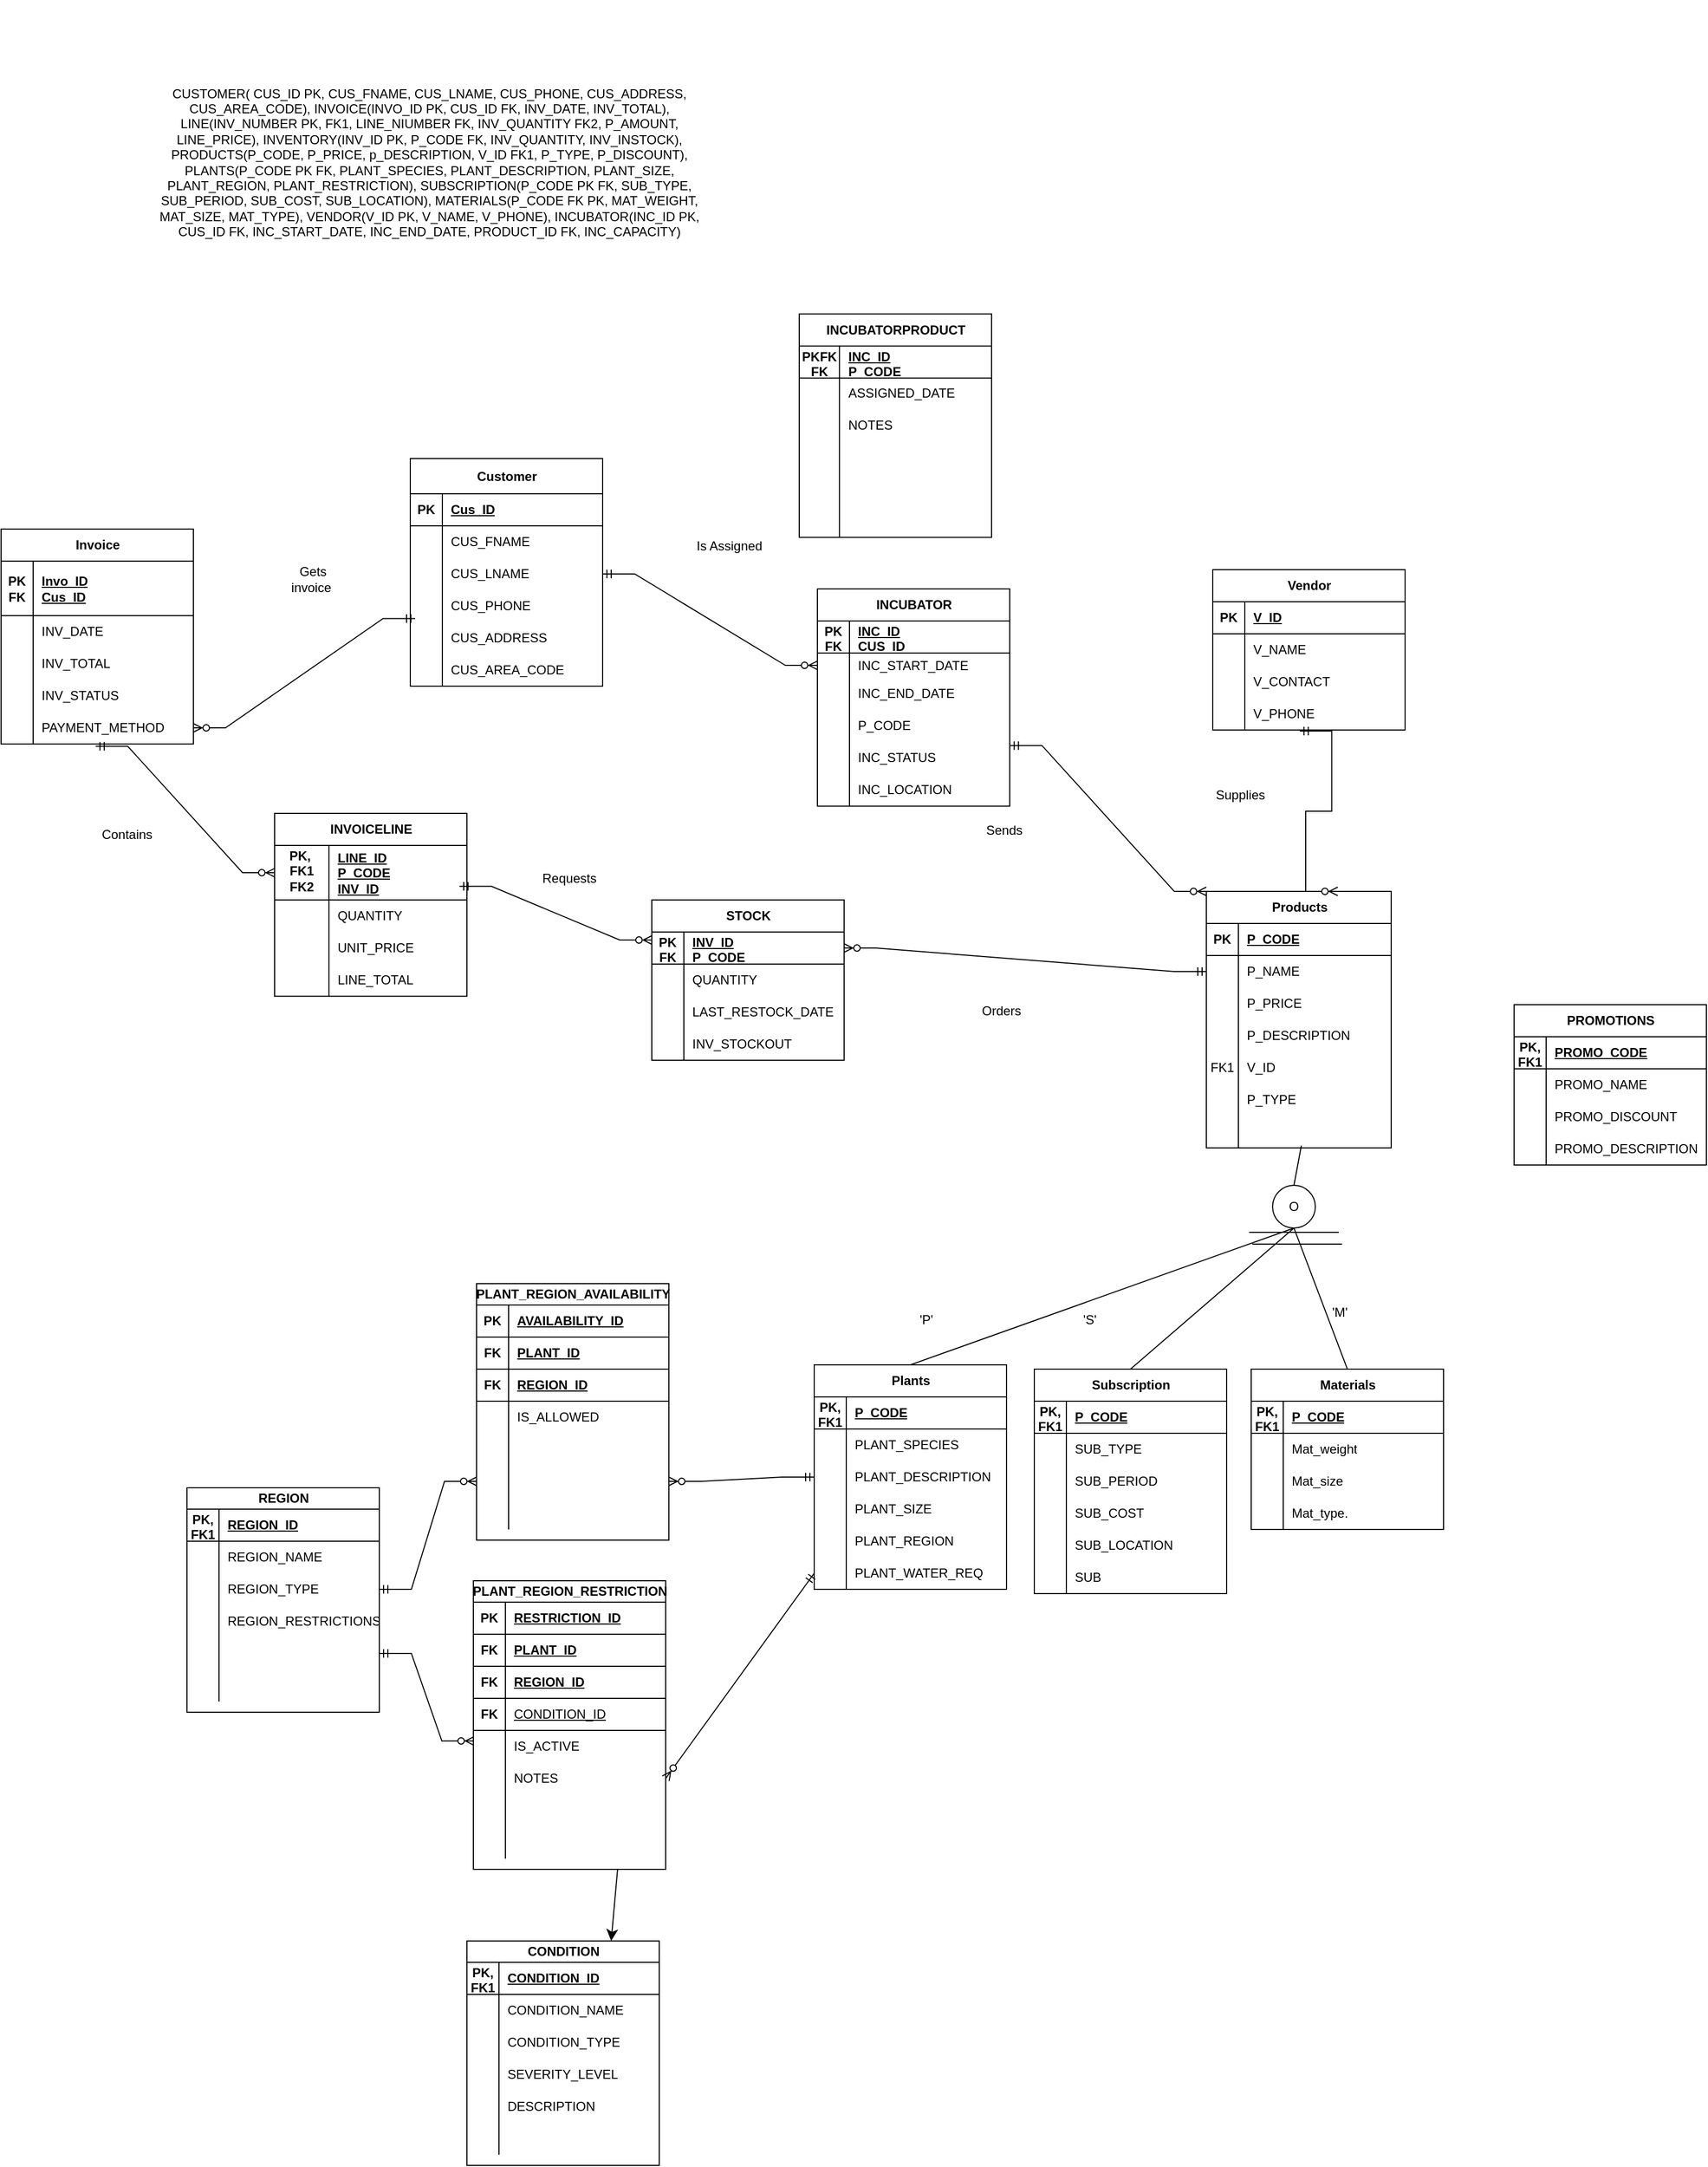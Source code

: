 <mxfile version="26.2.12">
  <diagram name="Page-1" id="r03AUBJVHuk6xZoYGa7T">
    <mxGraphModel dx="3078" dy="2733" grid="0" gridSize="10" guides="1" tooltips="1" connect="1" arrows="1" fold="1" page="0" pageScale="1" pageWidth="850" pageHeight="1100" math="0" shadow="0">
      <root>
        <mxCell id="0" />
        <mxCell id="1" parent="0" />
        <mxCell id="eOEK0WOAhkfJN-G2YjFY-1" value="Customer" style="shape=table;startSize=33;container=1;collapsible=1;childLayout=tableLayout;fixedRows=1;rowLines=0;fontStyle=1;align=center;resizeLast=1;html=1;" parent="1" vertex="1">
          <mxGeometry x="50" y="-221" width="180" height="213" as="geometry" />
        </mxCell>
        <mxCell id="eOEK0WOAhkfJN-G2YjFY-2" value="" style="shape=tableRow;horizontal=0;startSize=0;swimlaneHead=0;swimlaneBody=0;fillColor=none;collapsible=0;dropTarget=0;points=[[0,0.5],[1,0.5]];portConstraint=eastwest;top=0;left=0;right=0;bottom=1;" parent="eOEK0WOAhkfJN-G2YjFY-1" vertex="1">
          <mxGeometry y="33" width="180" height="30" as="geometry" />
        </mxCell>
        <mxCell id="eOEK0WOAhkfJN-G2YjFY-3" value="PK" style="shape=partialRectangle;connectable=0;fillColor=none;top=0;left=0;bottom=0;right=0;fontStyle=1;overflow=hidden;whiteSpace=wrap;html=1;" parent="eOEK0WOAhkfJN-G2YjFY-2" vertex="1">
          <mxGeometry width="30" height="30" as="geometry">
            <mxRectangle width="30" height="30" as="alternateBounds" />
          </mxGeometry>
        </mxCell>
        <mxCell id="eOEK0WOAhkfJN-G2YjFY-4" value="Cus_ID" style="shape=partialRectangle;connectable=0;fillColor=none;top=0;left=0;bottom=0;right=0;align=left;spacingLeft=6;fontStyle=5;overflow=hidden;whiteSpace=wrap;html=1;" parent="eOEK0WOAhkfJN-G2YjFY-2" vertex="1">
          <mxGeometry x="30" width="150" height="30" as="geometry">
            <mxRectangle width="150" height="30" as="alternateBounds" />
          </mxGeometry>
        </mxCell>
        <mxCell id="eOEK0WOAhkfJN-G2YjFY-5" value="" style="shape=tableRow;horizontal=0;startSize=0;swimlaneHead=0;swimlaneBody=0;fillColor=none;collapsible=0;dropTarget=0;points=[[0,0.5],[1,0.5]];portConstraint=eastwest;top=0;left=0;right=0;bottom=0;" parent="eOEK0WOAhkfJN-G2YjFY-1" vertex="1">
          <mxGeometry y="63" width="180" height="30" as="geometry" />
        </mxCell>
        <mxCell id="eOEK0WOAhkfJN-G2YjFY-6" value="" style="shape=partialRectangle;connectable=0;fillColor=none;top=0;left=0;bottom=0;right=0;editable=1;overflow=hidden;whiteSpace=wrap;html=1;" parent="eOEK0WOAhkfJN-G2YjFY-5" vertex="1">
          <mxGeometry width="30" height="30" as="geometry">
            <mxRectangle width="30" height="30" as="alternateBounds" />
          </mxGeometry>
        </mxCell>
        <mxCell id="eOEK0WOAhkfJN-G2YjFY-7" value="CUS_FNAME" style="shape=partialRectangle;connectable=0;fillColor=none;top=0;left=0;bottom=0;right=0;align=left;spacingLeft=6;overflow=hidden;whiteSpace=wrap;html=1;" parent="eOEK0WOAhkfJN-G2YjFY-5" vertex="1">
          <mxGeometry x="30" width="150" height="30" as="geometry">
            <mxRectangle width="150" height="30" as="alternateBounds" />
          </mxGeometry>
        </mxCell>
        <mxCell id="eOEK0WOAhkfJN-G2YjFY-8" value="" style="shape=tableRow;horizontal=0;startSize=0;swimlaneHead=0;swimlaneBody=0;fillColor=none;collapsible=0;dropTarget=0;points=[[0,0.5],[1,0.5]];portConstraint=eastwest;top=0;left=0;right=0;bottom=0;" parent="eOEK0WOAhkfJN-G2YjFY-1" vertex="1">
          <mxGeometry y="93" width="180" height="30" as="geometry" />
        </mxCell>
        <mxCell id="eOEK0WOAhkfJN-G2YjFY-9" value="" style="shape=partialRectangle;connectable=0;fillColor=none;top=0;left=0;bottom=0;right=0;editable=1;overflow=hidden;whiteSpace=wrap;html=1;" parent="eOEK0WOAhkfJN-G2YjFY-8" vertex="1">
          <mxGeometry width="30" height="30" as="geometry">
            <mxRectangle width="30" height="30" as="alternateBounds" />
          </mxGeometry>
        </mxCell>
        <mxCell id="eOEK0WOAhkfJN-G2YjFY-10" value="CUS_LNAME" style="shape=partialRectangle;connectable=0;fillColor=none;top=0;left=0;bottom=0;right=0;align=left;spacingLeft=6;overflow=hidden;whiteSpace=wrap;html=1;" parent="eOEK0WOAhkfJN-G2YjFY-8" vertex="1">
          <mxGeometry x="30" width="150" height="30" as="geometry">
            <mxRectangle width="150" height="30" as="alternateBounds" />
          </mxGeometry>
        </mxCell>
        <mxCell id="eOEK0WOAhkfJN-G2YjFY-11" value="" style="shape=tableRow;horizontal=0;startSize=0;swimlaneHead=0;swimlaneBody=0;fillColor=none;collapsible=0;dropTarget=0;points=[[0,0.5],[1,0.5]];portConstraint=eastwest;top=0;left=0;right=0;bottom=0;" parent="eOEK0WOAhkfJN-G2YjFY-1" vertex="1">
          <mxGeometry y="123" width="180" height="30" as="geometry" />
        </mxCell>
        <mxCell id="eOEK0WOAhkfJN-G2YjFY-12" value="" style="shape=partialRectangle;connectable=0;fillColor=none;top=0;left=0;bottom=0;right=0;editable=1;overflow=hidden;whiteSpace=wrap;html=1;" parent="eOEK0WOAhkfJN-G2YjFY-11" vertex="1">
          <mxGeometry width="30" height="30" as="geometry">
            <mxRectangle width="30" height="30" as="alternateBounds" />
          </mxGeometry>
        </mxCell>
        <mxCell id="eOEK0WOAhkfJN-G2YjFY-13" value="CUS_PHONE" style="shape=partialRectangle;connectable=0;fillColor=none;top=0;left=0;bottom=0;right=0;align=left;spacingLeft=6;overflow=hidden;whiteSpace=wrap;html=1;" parent="eOEK0WOAhkfJN-G2YjFY-11" vertex="1">
          <mxGeometry x="30" width="150" height="30" as="geometry">
            <mxRectangle width="150" height="30" as="alternateBounds" />
          </mxGeometry>
        </mxCell>
        <mxCell id="UilIoNY0k18aBem4BEjZ-25" value="" style="shape=tableRow;horizontal=0;startSize=0;swimlaneHead=0;swimlaneBody=0;fillColor=none;collapsible=0;dropTarget=0;points=[[0,0.5],[1,0.5]];portConstraint=eastwest;top=0;left=0;right=0;bottom=0;" parent="eOEK0WOAhkfJN-G2YjFY-1" vertex="1">
          <mxGeometry y="153" width="180" height="30" as="geometry" />
        </mxCell>
        <mxCell id="UilIoNY0k18aBem4BEjZ-26" value="" style="shape=partialRectangle;connectable=0;fillColor=none;top=0;left=0;bottom=0;right=0;editable=1;overflow=hidden;whiteSpace=wrap;html=1;" parent="UilIoNY0k18aBem4BEjZ-25" vertex="1">
          <mxGeometry width="30" height="30" as="geometry">
            <mxRectangle width="30" height="30" as="alternateBounds" />
          </mxGeometry>
        </mxCell>
        <mxCell id="UilIoNY0k18aBem4BEjZ-27" value="CUS_ADDRESS" style="shape=partialRectangle;connectable=0;fillColor=none;top=0;left=0;bottom=0;right=0;align=left;spacingLeft=6;overflow=hidden;whiteSpace=wrap;html=1;" parent="UilIoNY0k18aBem4BEjZ-25" vertex="1">
          <mxGeometry x="30" width="150" height="30" as="geometry">
            <mxRectangle width="150" height="30" as="alternateBounds" />
          </mxGeometry>
        </mxCell>
        <mxCell id="UilIoNY0k18aBem4BEjZ-28" value="" style="shape=tableRow;horizontal=0;startSize=0;swimlaneHead=0;swimlaneBody=0;fillColor=none;collapsible=0;dropTarget=0;points=[[0,0.5],[1,0.5]];portConstraint=eastwest;top=0;left=0;right=0;bottom=0;" parent="eOEK0WOAhkfJN-G2YjFY-1" vertex="1">
          <mxGeometry y="183" width="180" height="30" as="geometry" />
        </mxCell>
        <mxCell id="UilIoNY0k18aBem4BEjZ-29" value="" style="shape=partialRectangle;connectable=0;fillColor=none;top=0;left=0;bottom=0;right=0;editable=1;overflow=hidden;whiteSpace=wrap;html=1;" parent="UilIoNY0k18aBem4BEjZ-28" vertex="1">
          <mxGeometry width="30" height="30" as="geometry">
            <mxRectangle width="30" height="30" as="alternateBounds" />
          </mxGeometry>
        </mxCell>
        <mxCell id="UilIoNY0k18aBem4BEjZ-30" value="CUS_AREA_CODE" style="shape=partialRectangle;connectable=0;fillColor=none;top=0;left=0;bottom=0;right=0;align=left;spacingLeft=6;overflow=hidden;whiteSpace=wrap;html=1;" parent="UilIoNY0k18aBem4BEjZ-28" vertex="1">
          <mxGeometry x="30" width="150" height="30" as="geometry">
            <mxRectangle width="150" height="30" as="alternateBounds" />
          </mxGeometry>
        </mxCell>
        <mxCell id="eOEK0WOAhkfJN-G2YjFY-14" value="Vendor" style="shape=table;startSize=30;container=1;collapsible=1;childLayout=tableLayout;fixedRows=1;rowLines=0;fontStyle=1;align=center;resizeLast=1;html=1;" parent="1" vertex="1">
          <mxGeometry x="801" y="-117" width="180" height="150" as="geometry" />
        </mxCell>
        <mxCell id="eOEK0WOAhkfJN-G2YjFY-15" value="" style="shape=tableRow;horizontal=0;startSize=0;swimlaneHead=0;swimlaneBody=0;fillColor=none;collapsible=0;dropTarget=0;points=[[0,0.5],[1,0.5]];portConstraint=eastwest;top=0;left=0;right=0;bottom=1;" parent="eOEK0WOAhkfJN-G2YjFY-14" vertex="1">
          <mxGeometry y="30" width="180" height="30" as="geometry" />
        </mxCell>
        <mxCell id="eOEK0WOAhkfJN-G2YjFY-16" value="PK" style="shape=partialRectangle;connectable=0;fillColor=none;top=0;left=0;bottom=0;right=0;fontStyle=1;overflow=hidden;whiteSpace=wrap;html=1;" parent="eOEK0WOAhkfJN-G2YjFY-15" vertex="1">
          <mxGeometry width="30" height="30" as="geometry">
            <mxRectangle width="30" height="30" as="alternateBounds" />
          </mxGeometry>
        </mxCell>
        <mxCell id="eOEK0WOAhkfJN-G2YjFY-17" value="V_ID" style="shape=partialRectangle;connectable=0;fillColor=none;top=0;left=0;bottom=0;right=0;align=left;spacingLeft=6;fontStyle=5;overflow=hidden;whiteSpace=wrap;html=1;" parent="eOEK0WOAhkfJN-G2YjFY-15" vertex="1">
          <mxGeometry x="30" width="150" height="30" as="geometry">
            <mxRectangle width="150" height="30" as="alternateBounds" />
          </mxGeometry>
        </mxCell>
        <mxCell id="eOEK0WOAhkfJN-G2YjFY-18" value="" style="shape=tableRow;horizontal=0;startSize=0;swimlaneHead=0;swimlaneBody=0;fillColor=none;collapsible=0;dropTarget=0;points=[[0,0.5],[1,0.5]];portConstraint=eastwest;top=0;left=0;right=0;bottom=0;" parent="eOEK0WOAhkfJN-G2YjFY-14" vertex="1">
          <mxGeometry y="60" width="180" height="30" as="geometry" />
        </mxCell>
        <mxCell id="eOEK0WOAhkfJN-G2YjFY-19" value="" style="shape=partialRectangle;connectable=0;fillColor=none;top=0;left=0;bottom=0;right=0;editable=1;overflow=hidden;whiteSpace=wrap;html=1;" parent="eOEK0WOAhkfJN-G2YjFY-18" vertex="1">
          <mxGeometry width="30" height="30" as="geometry">
            <mxRectangle width="30" height="30" as="alternateBounds" />
          </mxGeometry>
        </mxCell>
        <mxCell id="eOEK0WOAhkfJN-G2YjFY-20" value="V_NAME" style="shape=partialRectangle;connectable=0;fillColor=none;top=0;left=0;bottom=0;right=0;align=left;spacingLeft=6;overflow=hidden;whiteSpace=wrap;html=1;" parent="eOEK0WOAhkfJN-G2YjFY-18" vertex="1">
          <mxGeometry x="30" width="150" height="30" as="geometry">
            <mxRectangle width="150" height="30" as="alternateBounds" />
          </mxGeometry>
        </mxCell>
        <mxCell id="eOEK0WOAhkfJN-G2YjFY-21" value="" style="shape=tableRow;horizontal=0;startSize=0;swimlaneHead=0;swimlaneBody=0;fillColor=none;collapsible=0;dropTarget=0;points=[[0,0.5],[1,0.5]];portConstraint=eastwest;top=0;left=0;right=0;bottom=0;" parent="eOEK0WOAhkfJN-G2YjFY-14" vertex="1">
          <mxGeometry y="90" width="180" height="30" as="geometry" />
        </mxCell>
        <mxCell id="eOEK0WOAhkfJN-G2YjFY-22" value="" style="shape=partialRectangle;connectable=0;fillColor=none;top=0;left=0;bottom=0;right=0;editable=1;overflow=hidden;whiteSpace=wrap;html=1;" parent="eOEK0WOAhkfJN-G2YjFY-21" vertex="1">
          <mxGeometry width="30" height="30" as="geometry">
            <mxRectangle width="30" height="30" as="alternateBounds" />
          </mxGeometry>
        </mxCell>
        <mxCell id="eOEK0WOAhkfJN-G2YjFY-23" value="V_CONTACT" style="shape=partialRectangle;connectable=0;fillColor=none;top=0;left=0;bottom=0;right=0;align=left;spacingLeft=6;overflow=hidden;whiteSpace=wrap;html=1;" parent="eOEK0WOAhkfJN-G2YjFY-21" vertex="1">
          <mxGeometry x="30" width="150" height="30" as="geometry">
            <mxRectangle width="150" height="30" as="alternateBounds" />
          </mxGeometry>
        </mxCell>
        <mxCell id="eOEK0WOAhkfJN-G2YjFY-24" value="" style="shape=tableRow;horizontal=0;startSize=0;swimlaneHead=0;swimlaneBody=0;fillColor=none;collapsible=0;dropTarget=0;points=[[0,0.5],[1,0.5]];portConstraint=eastwest;top=0;left=0;right=0;bottom=0;" parent="eOEK0WOAhkfJN-G2YjFY-14" vertex="1">
          <mxGeometry y="120" width="180" height="30" as="geometry" />
        </mxCell>
        <mxCell id="eOEK0WOAhkfJN-G2YjFY-25" value="" style="shape=partialRectangle;connectable=0;fillColor=none;top=0;left=0;bottom=0;right=0;editable=1;overflow=hidden;whiteSpace=wrap;html=1;" parent="eOEK0WOAhkfJN-G2YjFY-24" vertex="1">
          <mxGeometry width="30" height="30" as="geometry">
            <mxRectangle width="30" height="30" as="alternateBounds" />
          </mxGeometry>
        </mxCell>
        <mxCell id="eOEK0WOAhkfJN-G2YjFY-26" value="V_PHONE" style="shape=partialRectangle;connectable=0;fillColor=none;top=0;left=0;bottom=0;right=0;align=left;spacingLeft=6;overflow=hidden;whiteSpace=wrap;html=1;" parent="eOEK0WOAhkfJN-G2YjFY-24" vertex="1">
          <mxGeometry x="30" width="150" height="30" as="geometry">
            <mxRectangle width="150" height="30" as="alternateBounds" />
          </mxGeometry>
        </mxCell>
        <mxCell id="eOEK0WOAhkfJN-G2YjFY-27" value="Invoice" style="shape=table;startSize=30;container=1;collapsible=1;childLayout=tableLayout;fixedRows=1;rowLines=0;fontStyle=1;align=center;resizeLast=1;html=1;" parent="1" vertex="1">
          <mxGeometry x="-333" y="-155" width="180" height="201.15" as="geometry" />
        </mxCell>
        <mxCell id="eOEK0WOAhkfJN-G2YjFY-28" value="" style="shape=tableRow;horizontal=0;startSize=0;swimlaneHead=0;swimlaneBody=0;fillColor=none;collapsible=0;dropTarget=0;points=[[0,0.5],[1,0.5]];portConstraint=eastwest;top=0;left=0;right=0;bottom=1;" parent="eOEK0WOAhkfJN-G2YjFY-27" vertex="1">
          <mxGeometry y="30" width="180" height="51" as="geometry" />
        </mxCell>
        <mxCell id="eOEK0WOAhkfJN-G2YjFY-29" value="PK&lt;div&gt;FK&lt;/div&gt;" style="shape=partialRectangle;connectable=0;fillColor=none;top=0;left=0;bottom=0;right=0;fontStyle=1;overflow=hidden;whiteSpace=wrap;html=1;" parent="eOEK0WOAhkfJN-G2YjFY-28" vertex="1">
          <mxGeometry width="30" height="51" as="geometry">
            <mxRectangle width="30" height="51" as="alternateBounds" />
          </mxGeometry>
        </mxCell>
        <mxCell id="eOEK0WOAhkfJN-G2YjFY-30" value="Invo_ID&lt;div&gt;Cus_ID&lt;/div&gt;" style="shape=partialRectangle;connectable=0;fillColor=none;top=0;left=0;bottom=0;right=0;align=left;spacingLeft=6;fontStyle=5;overflow=hidden;whiteSpace=wrap;html=1;" parent="eOEK0WOAhkfJN-G2YjFY-28" vertex="1">
          <mxGeometry x="30" width="150" height="51" as="geometry">
            <mxRectangle width="150" height="51" as="alternateBounds" />
          </mxGeometry>
        </mxCell>
        <mxCell id="eOEK0WOAhkfJN-G2YjFY-31" value="" style="shape=tableRow;horizontal=0;startSize=0;swimlaneHead=0;swimlaneBody=0;fillColor=none;collapsible=0;dropTarget=0;points=[[0,0.5],[1,0.5]];portConstraint=eastwest;top=0;left=0;right=0;bottom=0;" parent="eOEK0WOAhkfJN-G2YjFY-27" vertex="1">
          <mxGeometry y="81" width="180" height="30" as="geometry" />
        </mxCell>
        <mxCell id="eOEK0WOAhkfJN-G2YjFY-32" value="" style="shape=partialRectangle;connectable=0;fillColor=none;top=0;left=0;bottom=0;right=0;editable=1;overflow=hidden;whiteSpace=wrap;html=1;" parent="eOEK0WOAhkfJN-G2YjFY-31" vertex="1">
          <mxGeometry width="30" height="30" as="geometry">
            <mxRectangle width="30" height="30" as="alternateBounds" />
          </mxGeometry>
        </mxCell>
        <mxCell id="eOEK0WOAhkfJN-G2YjFY-33" value="INV_DATE" style="shape=partialRectangle;connectable=0;fillColor=none;top=0;left=0;bottom=0;right=0;align=left;spacingLeft=6;overflow=hidden;whiteSpace=wrap;html=1;" parent="eOEK0WOAhkfJN-G2YjFY-31" vertex="1">
          <mxGeometry x="30" width="150" height="30" as="geometry">
            <mxRectangle width="150" height="30" as="alternateBounds" />
          </mxGeometry>
        </mxCell>
        <mxCell id="eOEK0WOAhkfJN-G2YjFY-34" value="" style="shape=tableRow;horizontal=0;startSize=0;swimlaneHead=0;swimlaneBody=0;fillColor=none;collapsible=0;dropTarget=0;points=[[0,0.5],[1,0.5]];portConstraint=eastwest;top=0;left=0;right=0;bottom=0;" parent="eOEK0WOAhkfJN-G2YjFY-27" vertex="1">
          <mxGeometry y="111" width="180" height="30" as="geometry" />
        </mxCell>
        <mxCell id="eOEK0WOAhkfJN-G2YjFY-35" value="" style="shape=partialRectangle;connectable=0;fillColor=none;top=0;left=0;bottom=0;right=0;editable=1;overflow=hidden;whiteSpace=wrap;html=1;" parent="eOEK0WOAhkfJN-G2YjFY-34" vertex="1">
          <mxGeometry width="30" height="30" as="geometry">
            <mxRectangle width="30" height="30" as="alternateBounds" />
          </mxGeometry>
        </mxCell>
        <mxCell id="eOEK0WOAhkfJN-G2YjFY-36" value="INV_TOTAL" style="shape=partialRectangle;connectable=0;fillColor=none;top=0;left=0;bottom=0;right=0;align=left;spacingLeft=6;overflow=hidden;whiteSpace=wrap;html=1;" parent="eOEK0WOAhkfJN-G2YjFY-34" vertex="1">
          <mxGeometry x="30" width="150" height="30" as="geometry">
            <mxRectangle width="150" height="30" as="alternateBounds" />
          </mxGeometry>
        </mxCell>
        <mxCell id="2Y9ygeEOdmRXeHhfdFST-29" value="" style="shape=tableRow;horizontal=0;startSize=0;swimlaneHead=0;swimlaneBody=0;fillColor=none;collapsible=0;dropTarget=0;points=[[0,0.5],[1,0.5]];portConstraint=eastwest;top=0;left=0;right=0;bottom=0;" vertex="1" parent="eOEK0WOAhkfJN-G2YjFY-27">
          <mxGeometry y="141" width="180" height="30" as="geometry" />
        </mxCell>
        <mxCell id="2Y9ygeEOdmRXeHhfdFST-30" value="" style="shape=partialRectangle;connectable=0;fillColor=none;top=0;left=0;bottom=0;right=0;editable=1;overflow=hidden;whiteSpace=wrap;html=1;" vertex="1" parent="2Y9ygeEOdmRXeHhfdFST-29">
          <mxGeometry width="30" height="30" as="geometry">
            <mxRectangle width="30" height="30" as="alternateBounds" />
          </mxGeometry>
        </mxCell>
        <mxCell id="2Y9ygeEOdmRXeHhfdFST-31" value="INV_STATUS" style="shape=partialRectangle;connectable=0;fillColor=none;top=0;left=0;bottom=0;right=0;align=left;spacingLeft=6;overflow=hidden;whiteSpace=wrap;html=1;" vertex="1" parent="2Y9ygeEOdmRXeHhfdFST-29">
          <mxGeometry x="30" width="150" height="30" as="geometry">
            <mxRectangle width="150" height="30" as="alternateBounds" />
          </mxGeometry>
        </mxCell>
        <mxCell id="eOEK0WOAhkfJN-G2YjFY-37" value="" style="shape=tableRow;horizontal=0;startSize=0;swimlaneHead=0;swimlaneBody=0;fillColor=none;collapsible=0;dropTarget=0;points=[[0,0.5],[1,0.5]];portConstraint=eastwest;top=0;left=0;right=0;bottom=0;" parent="eOEK0WOAhkfJN-G2YjFY-27" vertex="1">
          <mxGeometry y="171" width="180" height="30" as="geometry" />
        </mxCell>
        <mxCell id="eOEK0WOAhkfJN-G2YjFY-38" value="" style="shape=partialRectangle;connectable=0;fillColor=none;top=0;left=0;bottom=0;right=0;editable=1;overflow=hidden;whiteSpace=wrap;html=1;" parent="eOEK0WOAhkfJN-G2YjFY-37" vertex="1">
          <mxGeometry width="30" height="30" as="geometry">
            <mxRectangle width="30" height="30" as="alternateBounds" />
          </mxGeometry>
        </mxCell>
        <mxCell id="eOEK0WOAhkfJN-G2YjFY-39" value="PAYMENT_METHOD" style="shape=partialRectangle;connectable=0;fillColor=none;top=0;left=0;bottom=0;right=0;align=left;spacingLeft=6;overflow=hidden;whiteSpace=wrap;html=1;" parent="eOEK0WOAhkfJN-G2YjFY-37" vertex="1">
          <mxGeometry x="30" width="150" height="30" as="geometry">
            <mxRectangle width="150" height="30" as="alternateBounds" />
          </mxGeometry>
        </mxCell>
        <mxCell id="eOEK0WOAhkfJN-G2YjFY-60" value="STOCK" style="shape=table;startSize=30;container=1;collapsible=1;childLayout=tableLayout;fixedRows=1;rowLines=0;fontStyle=1;align=center;resizeLast=1;html=1;" parent="1" vertex="1">
          <mxGeometry x="276" y="192" width="180" height="150" as="geometry" />
        </mxCell>
        <mxCell id="eOEK0WOAhkfJN-G2YjFY-61" value="" style="shape=tableRow;horizontal=0;startSize=0;swimlaneHead=0;swimlaneBody=0;fillColor=none;collapsible=0;dropTarget=0;points=[[0,0.5],[1,0.5]];portConstraint=eastwest;top=0;left=0;right=0;bottom=1;" parent="eOEK0WOAhkfJN-G2YjFY-60" vertex="1">
          <mxGeometry y="30" width="180" height="30" as="geometry" />
        </mxCell>
        <mxCell id="eOEK0WOAhkfJN-G2YjFY-62" value="&lt;div&gt;PK&lt;/div&gt;&lt;div&gt;FK&lt;/div&gt;" style="shape=partialRectangle;connectable=0;fillColor=none;top=0;left=0;bottom=0;right=0;fontStyle=1;overflow=hidden;whiteSpace=wrap;html=1;" parent="eOEK0WOAhkfJN-G2YjFY-61" vertex="1">
          <mxGeometry width="30" height="30" as="geometry">
            <mxRectangle width="30" height="30" as="alternateBounds" />
          </mxGeometry>
        </mxCell>
        <mxCell id="eOEK0WOAhkfJN-G2YjFY-63" value="&lt;div&gt;INV_ID&lt;/div&gt;P_CODE" style="shape=partialRectangle;connectable=0;fillColor=none;top=0;left=0;bottom=0;right=0;align=left;spacingLeft=6;fontStyle=5;overflow=hidden;whiteSpace=wrap;html=1;" parent="eOEK0WOAhkfJN-G2YjFY-61" vertex="1">
          <mxGeometry x="30" width="150" height="30" as="geometry">
            <mxRectangle width="150" height="30" as="alternateBounds" />
          </mxGeometry>
        </mxCell>
        <mxCell id="eOEK0WOAhkfJN-G2YjFY-64" value="" style="shape=tableRow;horizontal=0;startSize=0;swimlaneHead=0;swimlaneBody=0;fillColor=none;collapsible=0;dropTarget=0;points=[[0,0.5],[1,0.5]];portConstraint=eastwest;top=0;left=0;right=0;bottom=0;" parent="eOEK0WOAhkfJN-G2YjFY-60" vertex="1">
          <mxGeometry y="60" width="180" height="30" as="geometry" />
        </mxCell>
        <mxCell id="eOEK0WOAhkfJN-G2YjFY-65" value="" style="shape=partialRectangle;connectable=0;fillColor=none;top=0;left=0;bottom=0;right=0;editable=1;overflow=hidden;whiteSpace=wrap;html=1;" parent="eOEK0WOAhkfJN-G2YjFY-64" vertex="1">
          <mxGeometry width="30" height="30" as="geometry">
            <mxRectangle width="30" height="30" as="alternateBounds" />
          </mxGeometry>
        </mxCell>
        <mxCell id="eOEK0WOAhkfJN-G2YjFY-66" value="QUANTITY" style="shape=partialRectangle;connectable=0;fillColor=none;top=0;left=0;bottom=0;right=0;align=left;spacingLeft=6;overflow=hidden;whiteSpace=wrap;html=1;" parent="eOEK0WOAhkfJN-G2YjFY-64" vertex="1">
          <mxGeometry x="30" width="150" height="30" as="geometry">
            <mxRectangle width="150" height="30" as="alternateBounds" />
          </mxGeometry>
        </mxCell>
        <mxCell id="eOEK0WOAhkfJN-G2YjFY-67" value="" style="shape=tableRow;horizontal=0;startSize=0;swimlaneHead=0;swimlaneBody=0;fillColor=none;collapsible=0;dropTarget=0;points=[[0,0.5],[1,0.5]];portConstraint=eastwest;top=0;left=0;right=0;bottom=0;" parent="eOEK0WOAhkfJN-G2YjFY-60" vertex="1">
          <mxGeometry y="90" width="180" height="30" as="geometry" />
        </mxCell>
        <mxCell id="eOEK0WOAhkfJN-G2YjFY-68" value="" style="shape=partialRectangle;connectable=0;fillColor=none;top=0;left=0;bottom=0;right=0;editable=1;overflow=hidden;whiteSpace=wrap;html=1;" parent="eOEK0WOAhkfJN-G2YjFY-67" vertex="1">
          <mxGeometry width="30" height="30" as="geometry">
            <mxRectangle width="30" height="30" as="alternateBounds" />
          </mxGeometry>
        </mxCell>
        <mxCell id="eOEK0WOAhkfJN-G2YjFY-69" value="LAST_RESTOCK_DATE" style="shape=partialRectangle;connectable=0;fillColor=none;top=0;left=0;bottom=0;right=0;align=left;spacingLeft=6;overflow=hidden;whiteSpace=wrap;html=1;" parent="eOEK0WOAhkfJN-G2YjFY-67" vertex="1">
          <mxGeometry x="30" width="150" height="30" as="geometry">
            <mxRectangle width="150" height="30" as="alternateBounds" />
          </mxGeometry>
        </mxCell>
        <mxCell id="eOEK0WOAhkfJN-G2YjFY-70" value="" style="shape=tableRow;horizontal=0;startSize=0;swimlaneHead=0;swimlaneBody=0;fillColor=none;collapsible=0;dropTarget=0;points=[[0,0.5],[1,0.5]];portConstraint=eastwest;top=0;left=0;right=0;bottom=0;" parent="eOEK0WOAhkfJN-G2YjFY-60" vertex="1">
          <mxGeometry y="120" width="180" height="30" as="geometry" />
        </mxCell>
        <mxCell id="eOEK0WOAhkfJN-G2YjFY-71" value="" style="shape=partialRectangle;connectable=0;fillColor=none;top=0;left=0;bottom=0;right=0;editable=1;overflow=hidden;whiteSpace=wrap;html=1;" parent="eOEK0WOAhkfJN-G2YjFY-70" vertex="1">
          <mxGeometry width="30" height="30" as="geometry">
            <mxRectangle width="30" height="30" as="alternateBounds" />
          </mxGeometry>
        </mxCell>
        <mxCell id="eOEK0WOAhkfJN-G2YjFY-72" value="INV_STOCKOUT" style="shape=partialRectangle;connectable=0;fillColor=none;top=0;left=0;bottom=0;right=0;align=left;spacingLeft=6;overflow=hidden;whiteSpace=wrap;html=1;" parent="eOEK0WOAhkfJN-G2YjFY-70" vertex="1">
          <mxGeometry x="30" width="150" height="30" as="geometry">
            <mxRectangle width="150" height="30" as="alternateBounds" />
          </mxGeometry>
        </mxCell>
        <mxCell id="eOEK0WOAhkfJN-G2YjFY-73" value="Products" style="shape=table;startSize=30;container=1;collapsible=1;childLayout=tableLayout;fixedRows=1;rowLines=0;fontStyle=1;align=center;resizeLast=1;html=1;" parent="1" vertex="1">
          <mxGeometry x="795" y="184" width="173" height="240" as="geometry" />
        </mxCell>
        <mxCell id="eOEK0WOAhkfJN-G2YjFY-74" value="" style="shape=tableRow;horizontal=0;startSize=0;swimlaneHead=0;swimlaneBody=0;fillColor=none;collapsible=0;dropTarget=0;points=[[0,0.5],[1,0.5]];portConstraint=eastwest;top=0;left=0;right=0;bottom=1;" parent="eOEK0WOAhkfJN-G2YjFY-73" vertex="1">
          <mxGeometry y="30" width="173" height="30" as="geometry" />
        </mxCell>
        <mxCell id="eOEK0WOAhkfJN-G2YjFY-75" value="PK" style="shape=partialRectangle;connectable=0;fillColor=none;top=0;left=0;bottom=0;right=0;fontStyle=1;overflow=hidden;whiteSpace=wrap;html=1;" parent="eOEK0WOAhkfJN-G2YjFY-74" vertex="1">
          <mxGeometry width="30" height="30" as="geometry">
            <mxRectangle width="30" height="30" as="alternateBounds" />
          </mxGeometry>
        </mxCell>
        <mxCell id="eOEK0WOAhkfJN-G2YjFY-76" value="P_CODE" style="shape=partialRectangle;connectable=0;fillColor=none;top=0;left=0;bottom=0;right=0;align=left;spacingLeft=6;fontStyle=5;overflow=hidden;whiteSpace=wrap;html=1;" parent="eOEK0WOAhkfJN-G2YjFY-74" vertex="1">
          <mxGeometry x="30" width="143" height="30" as="geometry">
            <mxRectangle width="143" height="30" as="alternateBounds" />
          </mxGeometry>
        </mxCell>
        <mxCell id="eOEK0WOAhkfJN-G2YjFY-77" value="" style="shape=tableRow;horizontal=0;startSize=0;swimlaneHead=0;swimlaneBody=0;fillColor=none;collapsible=0;dropTarget=0;points=[[0,0.5],[1,0.5]];portConstraint=eastwest;top=0;left=0;right=0;bottom=0;" parent="eOEK0WOAhkfJN-G2YjFY-73" vertex="1">
          <mxGeometry y="60" width="173" height="30" as="geometry" />
        </mxCell>
        <mxCell id="eOEK0WOAhkfJN-G2YjFY-78" value="" style="shape=partialRectangle;connectable=0;fillColor=none;top=0;left=0;bottom=0;right=0;editable=1;overflow=hidden;whiteSpace=wrap;html=1;" parent="eOEK0WOAhkfJN-G2YjFY-77" vertex="1">
          <mxGeometry width="30" height="30" as="geometry">
            <mxRectangle width="30" height="30" as="alternateBounds" />
          </mxGeometry>
        </mxCell>
        <mxCell id="eOEK0WOAhkfJN-G2YjFY-79" value="P_NAME" style="shape=partialRectangle;connectable=0;fillColor=none;top=0;left=0;bottom=0;right=0;align=left;spacingLeft=6;overflow=hidden;whiteSpace=wrap;html=1;" parent="eOEK0WOAhkfJN-G2YjFY-77" vertex="1">
          <mxGeometry x="30" width="143" height="30" as="geometry">
            <mxRectangle width="143" height="30" as="alternateBounds" />
          </mxGeometry>
        </mxCell>
        <mxCell id="2Y9ygeEOdmRXeHhfdFST-12" value="" style="shape=tableRow;horizontal=0;startSize=0;swimlaneHead=0;swimlaneBody=0;fillColor=none;collapsible=0;dropTarget=0;points=[[0,0.5],[1,0.5]];portConstraint=eastwest;top=0;left=0;right=0;bottom=0;" vertex="1" parent="eOEK0WOAhkfJN-G2YjFY-73">
          <mxGeometry y="90" width="173" height="30" as="geometry" />
        </mxCell>
        <mxCell id="2Y9ygeEOdmRXeHhfdFST-13" value="" style="shape=partialRectangle;connectable=0;fillColor=none;top=0;left=0;bottom=0;right=0;editable=1;overflow=hidden;whiteSpace=wrap;html=1;" vertex="1" parent="2Y9ygeEOdmRXeHhfdFST-12">
          <mxGeometry width="30" height="30" as="geometry">
            <mxRectangle width="30" height="30" as="alternateBounds" />
          </mxGeometry>
        </mxCell>
        <mxCell id="2Y9ygeEOdmRXeHhfdFST-14" value="P_PRICE" style="shape=partialRectangle;connectable=0;fillColor=none;top=0;left=0;bottom=0;right=0;align=left;spacingLeft=6;overflow=hidden;whiteSpace=wrap;html=1;" vertex="1" parent="2Y9ygeEOdmRXeHhfdFST-12">
          <mxGeometry x="30" width="143" height="30" as="geometry">
            <mxRectangle width="143" height="30" as="alternateBounds" />
          </mxGeometry>
        </mxCell>
        <mxCell id="eOEK0WOAhkfJN-G2YjFY-80" value="" style="shape=tableRow;horizontal=0;startSize=0;swimlaneHead=0;swimlaneBody=0;fillColor=none;collapsible=0;dropTarget=0;points=[[0,0.5],[1,0.5]];portConstraint=eastwest;top=0;left=0;right=0;bottom=0;" parent="eOEK0WOAhkfJN-G2YjFY-73" vertex="1">
          <mxGeometry y="120" width="173" height="30" as="geometry" />
        </mxCell>
        <mxCell id="eOEK0WOAhkfJN-G2YjFY-81" value="" style="shape=partialRectangle;connectable=0;fillColor=none;top=0;left=0;bottom=0;right=0;editable=1;overflow=hidden;whiteSpace=wrap;html=1;" parent="eOEK0WOAhkfJN-G2YjFY-80" vertex="1">
          <mxGeometry width="30" height="30" as="geometry">
            <mxRectangle width="30" height="30" as="alternateBounds" />
          </mxGeometry>
        </mxCell>
        <mxCell id="eOEK0WOAhkfJN-G2YjFY-82" value="P_DESCRIPTION" style="shape=partialRectangle;connectable=0;fillColor=none;top=0;left=0;bottom=0;right=0;align=left;spacingLeft=6;overflow=hidden;whiteSpace=wrap;html=1;" parent="eOEK0WOAhkfJN-G2YjFY-80" vertex="1">
          <mxGeometry x="30" width="143" height="30" as="geometry">
            <mxRectangle width="143" height="30" as="alternateBounds" />
          </mxGeometry>
        </mxCell>
        <mxCell id="eOEK0WOAhkfJN-G2YjFY-83" value="" style="shape=tableRow;horizontal=0;startSize=0;swimlaneHead=0;swimlaneBody=0;fillColor=none;collapsible=0;dropTarget=0;points=[[0,0.5],[1,0.5]];portConstraint=eastwest;top=0;left=0;right=0;bottom=0;" parent="eOEK0WOAhkfJN-G2YjFY-73" vertex="1">
          <mxGeometry y="150" width="173" height="30" as="geometry" />
        </mxCell>
        <mxCell id="eOEK0WOAhkfJN-G2YjFY-84" value="FK1" style="shape=partialRectangle;connectable=0;fillColor=none;top=0;left=0;bottom=0;right=0;editable=1;overflow=hidden;whiteSpace=wrap;html=1;" parent="eOEK0WOAhkfJN-G2YjFY-83" vertex="1">
          <mxGeometry width="30" height="30" as="geometry">
            <mxRectangle width="30" height="30" as="alternateBounds" />
          </mxGeometry>
        </mxCell>
        <mxCell id="eOEK0WOAhkfJN-G2YjFY-85" value="V_ID" style="shape=partialRectangle;connectable=0;fillColor=none;top=0;left=0;bottom=0;right=0;align=left;spacingLeft=6;overflow=hidden;whiteSpace=wrap;html=1;" parent="eOEK0WOAhkfJN-G2YjFY-83" vertex="1">
          <mxGeometry x="30" width="143" height="30" as="geometry">
            <mxRectangle width="143" height="30" as="alternateBounds" />
          </mxGeometry>
        </mxCell>
        <mxCell id="UilIoNY0k18aBem4BEjZ-129" style="shape=tableRow;horizontal=0;startSize=0;swimlaneHead=0;swimlaneBody=0;fillColor=none;collapsible=0;dropTarget=0;points=[[0,0.5],[1,0.5]];portConstraint=eastwest;top=0;left=0;right=0;bottom=0;" parent="eOEK0WOAhkfJN-G2YjFY-73" vertex="1">
          <mxGeometry y="180" width="173" height="30" as="geometry" />
        </mxCell>
        <mxCell id="UilIoNY0k18aBem4BEjZ-130" style="shape=partialRectangle;connectable=0;fillColor=none;top=0;left=0;bottom=0;right=0;editable=1;overflow=hidden;whiteSpace=wrap;html=1;" parent="UilIoNY0k18aBem4BEjZ-129" vertex="1">
          <mxGeometry width="30" height="30" as="geometry">
            <mxRectangle width="30" height="30" as="alternateBounds" />
          </mxGeometry>
        </mxCell>
        <mxCell id="UilIoNY0k18aBem4BEjZ-131" value="P_TYPE" style="shape=partialRectangle;connectable=0;fillColor=none;top=0;left=0;bottom=0;right=0;align=left;spacingLeft=6;overflow=hidden;whiteSpace=wrap;html=1;" parent="UilIoNY0k18aBem4BEjZ-129" vertex="1">
          <mxGeometry x="30" width="143" height="30" as="geometry">
            <mxRectangle width="143" height="30" as="alternateBounds" />
          </mxGeometry>
        </mxCell>
        <mxCell id="UilIoNY0k18aBem4BEjZ-132" style="shape=tableRow;horizontal=0;startSize=0;swimlaneHead=0;swimlaneBody=0;fillColor=none;collapsible=0;dropTarget=0;points=[[0,0.5],[1,0.5]];portConstraint=eastwest;top=0;left=0;right=0;bottom=0;" parent="eOEK0WOAhkfJN-G2YjFY-73" vertex="1">
          <mxGeometry y="210" width="173" height="30" as="geometry" />
        </mxCell>
        <mxCell id="UilIoNY0k18aBem4BEjZ-133" style="shape=partialRectangle;connectable=0;fillColor=none;top=0;left=0;bottom=0;right=0;editable=1;overflow=hidden;whiteSpace=wrap;html=1;" parent="UilIoNY0k18aBem4BEjZ-132" vertex="1">
          <mxGeometry width="30" height="30" as="geometry">
            <mxRectangle width="30" height="30" as="alternateBounds" />
          </mxGeometry>
        </mxCell>
        <mxCell id="UilIoNY0k18aBem4BEjZ-134" value="" style="shape=partialRectangle;connectable=0;fillColor=none;top=0;left=0;bottom=0;right=0;align=left;spacingLeft=6;overflow=hidden;whiteSpace=wrap;html=1;" parent="UilIoNY0k18aBem4BEjZ-132" vertex="1">
          <mxGeometry x="30" width="143" height="30" as="geometry">
            <mxRectangle width="143" height="30" as="alternateBounds" />
          </mxGeometry>
        </mxCell>
        <mxCell id="eOEK0WOAhkfJN-G2YjFY-86" value="Plants" style="shape=table;startSize=30;container=1;collapsible=1;childLayout=tableLayout;fixedRows=1;rowLines=0;fontStyle=1;align=center;resizeLast=1;html=1;" parent="1" vertex="1">
          <mxGeometry x="428" y="627" width="180" height="210" as="geometry" />
        </mxCell>
        <mxCell id="eOEK0WOAhkfJN-G2YjFY-87" value="" style="shape=tableRow;horizontal=0;startSize=0;swimlaneHead=0;swimlaneBody=0;fillColor=none;collapsible=0;dropTarget=0;points=[[0,0.5],[1,0.5]];portConstraint=eastwest;top=0;left=0;right=0;bottom=1;" parent="eOEK0WOAhkfJN-G2YjFY-86" vertex="1">
          <mxGeometry y="30" width="180" height="30" as="geometry" />
        </mxCell>
        <mxCell id="eOEK0WOAhkfJN-G2YjFY-88" value="PK, FK1" style="shape=partialRectangle;connectable=0;fillColor=none;top=0;left=0;bottom=0;right=0;fontStyle=1;overflow=hidden;whiteSpace=wrap;html=1;" parent="eOEK0WOAhkfJN-G2YjFY-87" vertex="1">
          <mxGeometry width="30" height="30" as="geometry">
            <mxRectangle width="30" height="30" as="alternateBounds" />
          </mxGeometry>
        </mxCell>
        <mxCell id="eOEK0WOAhkfJN-G2YjFY-89" value="P_CODE" style="shape=partialRectangle;connectable=0;fillColor=none;top=0;left=0;bottom=0;right=0;align=left;spacingLeft=6;fontStyle=5;overflow=hidden;whiteSpace=wrap;html=1;" parent="eOEK0WOAhkfJN-G2YjFY-87" vertex="1">
          <mxGeometry x="30" width="150" height="30" as="geometry">
            <mxRectangle width="150" height="30" as="alternateBounds" />
          </mxGeometry>
        </mxCell>
        <mxCell id="eOEK0WOAhkfJN-G2YjFY-90" value="" style="shape=tableRow;horizontal=0;startSize=0;swimlaneHead=0;swimlaneBody=0;fillColor=none;collapsible=0;dropTarget=0;points=[[0,0.5],[1,0.5]];portConstraint=eastwest;top=0;left=0;right=0;bottom=0;" parent="eOEK0WOAhkfJN-G2YjFY-86" vertex="1">
          <mxGeometry y="60" width="180" height="30" as="geometry" />
        </mxCell>
        <mxCell id="eOEK0WOAhkfJN-G2YjFY-91" value="" style="shape=partialRectangle;connectable=0;fillColor=none;top=0;left=0;bottom=0;right=0;editable=1;overflow=hidden;whiteSpace=wrap;html=1;" parent="eOEK0WOAhkfJN-G2YjFY-90" vertex="1">
          <mxGeometry width="30" height="30" as="geometry">
            <mxRectangle width="30" height="30" as="alternateBounds" />
          </mxGeometry>
        </mxCell>
        <mxCell id="eOEK0WOAhkfJN-G2YjFY-92" value="PLANT_SPECIES" style="shape=partialRectangle;connectable=0;fillColor=none;top=0;left=0;bottom=0;right=0;align=left;spacingLeft=6;overflow=hidden;whiteSpace=wrap;html=1;" parent="eOEK0WOAhkfJN-G2YjFY-90" vertex="1">
          <mxGeometry x="30" width="150" height="30" as="geometry">
            <mxRectangle width="150" height="30" as="alternateBounds" />
          </mxGeometry>
        </mxCell>
        <mxCell id="eOEK0WOAhkfJN-G2YjFY-93" value="" style="shape=tableRow;horizontal=0;startSize=0;swimlaneHead=0;swimlaneBody=0;fillColor=none;collapsible=0;dropTarget=0;points=[[0,0.5],[1,0.5]];portConstraint=eastwest;top=0;left=0;right=0;bottom=0;" parent="eOEK0WOAhkfJN-G2YjFY-86" vertex="1">
          <mxGeometry y="90" width="180" height="30" as="geometry" />
        </mxCell>
        <mxCell id="eOEK0WOAhkfJN-G2YjFY-94" value="" style="shape=partialRectangle;connectable=0;fillColor=none;top=0;left=0;bottom=0;right=0;editable=1;overflow=hidden;whiteSpace=wrap;html=1;" parent="eOEK0WOAhkfJN-G2YjFY-93" vertex="1">
          <mxGeometry width="30" height="30" as="geometry">
            <mxRectangle width="30" height="30" as="alternateBounds" />
          </mxGeometry>
        </mxCell>
        <mxCell id="eOEK0WOAhkfJN-G2YjFY-95" value="PLANT_DESCRIPTION" style="shape=partialRectangle;connectable=0;fillColor=none;top=0;left=0;bottom=0;right=0;align=left;spacingLeft=6;overflow=hidden;whiteSpace=wrap;html=1;" parent="eOEK0WOAhkfJN-G2YjFY-93" vertex="1">
          <mxGeometry x="30" width="150" height="30" as="geometry">
            <mxRectangle width="150" height="30" as="alternateBounds" />
          </mxGeometry>
        </mxCell>
        <mxCell id="aINcYvj6sDw_-wvrAH8N-4" value="" style="shape=tableRow;horizontal=0;startSize=0;swimlaneHead=0;swimlaneBody=0;fillColor=none;collapsible=0;dropTarget=0;points=[[0,0.5],[1,0.5]];portConstraint=eastwest;top=0;left=0;right=0;bottom=0;" parent="eOEK0WOAhkfJN-G2YjFY-86" vertex="1">
          <mxGeometry y="120" width="180" height="30" as="geometry" />
        </mxCell>
        <mxCell id="aINcYvj6sDw_-wvrAH8N-5" value="" style="shape=partialRectangle;connectable=0;fillColor=none;top=0;left=0;bottom=0;right=0;editable=1;overflow=hidden;whiteSpace=wrap;html=1;" parent="aINcYvj6sDw_-wvrAH8N-4" vertex="1">
          <mxGeometry width="30" height="30" as="geometry">
            <mxRectangle width="30" height="30" as="alternateBounds" />
          </mxGeometry>
        </mxCell>
        <mxCell id="aINcYvj6sDw_-wvrAH8N-6" value="PLANT_SIZE" style="shape=partialRectangle;connectable=0;fillColor=none;top=0;left=0;bottom=0;right=0;align=left;spacingLeft=6;overflow=hidden;whiteSpace=wrap;html=1;" parent="aINcYvj6sDw_-wvrAH8N-4" vertex="1">
          <mxGeometry x="30" width="150" height="30" as="geometry">
            <mxRectangle width="150" height="30" as="alternateBounds" />
          </mxGeometry>
        </mxCell>
        <mxCell id="eOEK0WOAhkfJN-G2YjFY-96" value="" style="shape=tableRow;horizontal=0;startSize=0;swimlaneHead=0;swimlaneBody=0;fillColor=none;collapsible=0;dropTarget=0;points=[[0,0.5],[1,0.5]];portConstraint=eastwest;top=0;left=0;right=0;bottom=0;" parent="eOEK0WOAhkfJN-G2YjFY-86" vertex="1">
          <mxGeometry y="150" width="180" height="30" as="geometry" />
        </mxCell>
        <mxCell id="eOEK0WOAhkfJN-G2YjFY-97" value="" style="shape=partialRectangle;connectable=0;fillColor=none;top=0;left=0;bottom=0;right=0;editable=1;overflow=hidden;whiteSpace=wrap;html=1;" parent="eOEK0WOAhkfJN-G2YjFY-96" vertex="1">
          <mxGeometry width="30" height="30" as="geometry">
            <mxRectangle width="30" height="30" as="alternateBounds" />
          </mxGeometry>
        </mxCell>
        <mxCell id="eOEK0WOAhkfJN-G2YjFY-98" value="PLANT_REGION" style="shape=partialRectangle;connectable=0;fillColor=none;top=0;left=0;bottom=0;right=0;align=left;spacingLeft=6;overflow=hidden;whiteSpace=wrap;html=1;" parent="eOEK0WOAhkfJN-G2YjFY-96" vertex="1">
          <mxGeometry x="30" width="150" height="30" as="geometry">
            <mxRectangle width="150" height="30" as="alternateBounds" />
          </mxGeometry>
        </mxCell>
        <mxCell id="UilIoNY0k18aBem4BEjZ-114" style="shape=tableRow;horizontal=0;startSize=0;swimlaneHead=0;swimlaneBody=0;fillColor=none;collapsible=0;dropTarget=0;points=[[0,0.5],[1,0.5]];portConstraint=eastwest;top=0;left=0;right=0;bottom=0;" parent="eOEK0WOAhkfJN-G2YjFY-86" vertex="1">
          <mxGeometry y="180" width="180" height="30" as="geometry" />
        </mxCell>
        <mxCell id="UilIoNY0k18aBem4BEjZ-115" style="shape=partialRectangle;connectable=0;fillColor=none;top=0;left=0;bottom=0;right=0;editable=1;overflow=hidden;whiteSpace=wrap;html=1;" parent="UilIoNY0k18aBem4BEjZ-114" vertex="1">
          <mxGeometry width="30" height="30" as="geometry">
            <mxRectangle width="30" height="30" as="alternateBounds" />
          </mxGeometry>
        </mxCell>
        <mxCell id="UilIoNY0k18aBem4BEjZ-116" value="PLANT_WATER_REQ" style="shape=partialRectangle;connectable=0;fillColor=none;top=0;left=0;bottom=0;right=0;align=left;spacingLeft=6;overflow=hidden;whiteSpace=wrap;html=1;" parent="UilIoNY0k18aBem4BEjZ-114" vertex="1">
          <mxGeometry x="30" width="150" height="30" as="geometry">
            <mxRectangle width="150" height="30" as="alternateBounds" />
          </mxGeometry>
        </mxCell>
        <mxCell id="eOEK0WOAhkfJN-G2YjFY-99" value="Subscription" style="shape=table;startSize=30;container=1;collapsible=1;childLayout=tableLayout;fixedRows=1;rowLines=0;fontStyle=1;align=center;resizeLast=1;html=1;" parent="1" vertex="1">
          <mxGeometry x="634" y="631" width="180" height="210" as="geometry" />
        </mxCell>
        <mxCell id="eOEK0WOAhkfJN-G2YjFY-100" value="" style="shape=tableRow;horizontal=0;startSize=0;swimlaneHead=0;swimlaneBody=0;fillColor=none;collapsible=0;dropTarget=0;points=[[0,0.5],[1,0.5]];portConstraint=eastwest;top=0;left=0;right=0;bottom=1;" parent="eOEK0WOAhkfJN-G2YjFY-99" vertex="1">
          <mxGeometry y="30" width="180" height="30" as="geometry" />
        </mxCell>
        <mxCell id="eOEK0WOAhkfJN-G2YjFY-101" value="PK, FK1" style="shape=partialRectangle;connectable=0;fillColor=none;top=0;left=0;bottom=0;right=0;fontStyle=1;overflow=hidden;whiteSpace=wrap;html=1;" parent="eOEK0WOAhkfJN-G2YjFY-100" vertex="1">
          <mxGeometry width="30" height="30" as="geometry">
            <mxRectangle width="30" height="30" as="alternateBounds" />
          </mxGeometry>
        </mxCell>
        <mxCell id="eOEK0WOAhkfJN-G2YjFY-102" value="P_CODE" style="shape=partialRectangle;connectable=0;fillColor=none;top=0;left=0;bottom=0;right=0;align=left;spacingLeft=6;fontStyle=5;overflow=hidden;whiteSpace=wrap;html=1;" parent="eOEK0WOAhkfJN-G2YjFY-100" vertex="1">
          <mxGeometry x="30" width="150" height="30" as="geometry">
            <mxRectangle width="150" height="30" as="alternateBounds" />
          </mxGeometry>
        </mxCell>
        <mxCell id="eOEK0WOAhkfJN-G2YjFY-103" value="" style="shape=tableRow;horizontal=0;startSize=0;swimlaneHead=0;swimlaneBody=0;fillColor=none;collapsible=0;dropTarget=0;points=[[0,0.5],[1,0.5]];portConstraint=eastwest;top=0;left=0;right=0;bottom=0;" parent="eOEK0WOAhkfJN-G2YjFY-99" vertex="1">
          <mxGeometry y="60" width="180" height="30" as="geometry" />
        </mxCell>
        <mxCell id="eOEK0WOAhkfJN-G2YjFY-104" value="" style="shape=partialRectangle;connectable=0;fillColor=none;top=0;left=0;bottom=0;right=0;editable=1;overflow=hidden;whiteSpace=wrap;html=1;" parent="eOEK0WOAhkfJN-G2YjFY-103" vertex="1">
          <mxGeometry width="30" height="30" as="geometry">
            <mxRectangle width="30" height="30" as="alternateBounds" />
          </mxGeometry>
        </mxCell>
        <mxCell id="eOEK0WOAhkfJN-G2YjFY-105" value="SUB_TYPE" style="shape=partialRectangle;connectable=0;fillColor=none;top=0;left=0;bottom=0;right=0;align=left;spacingLeft=6;overflow=hidden;whiteSpace=wrap;html=1;" parent="eOEK0WOAhkfJN-G2YjFY-103" vertex="1">
          <mxGeometry x="30" width="150" height="30" as="geometry">
            <mxRectangle width="150" height="30" as="alternateBounds" />
          </mxGeometry>
        </mxCell>
        <mxCell id="eOEK0WOAhkfJN-G2YjFY-106" value="" style="shape=tableRow;horizontal=0;startSize=0;swimlaneHead=0;swimlaneBody=0;fillColor=none;collapsible=0;dropTarget=0;points=[[0,0.5],[1,0.5]];portConstraint=eastwest;top=0;left=0;right=0;bottom=0;" parent="eOEK0WOAhkfJN-G2YjFY-99" vertex="1">
          <mxGeometry y="90" width="180" height="30" as="geometry" />
        </mxCell>
        <mxCell id="eOEK0WOAhkfJN-G2YjFY-107" value="" style="shape=partialRectangle;connectable=0;fillColor=none;top=0;left=0;bottom=0;right=0;editable=1;overflow=hidden;whiteSpace=wrap;html=1;" parent="eOEK0WOAhkfJN-G2YjFY-106" vertex="1">
          <mxGeometry width="30" height="30" as="geometry">
            <mxRectangle width="30" height="30" as="alternateBounds" />
          </mxGeometry>
        </mxCell>
        <mxCell id="eOEK0WOAhkfJN-G2YjFY-108" value="SUB_PERIOD" style="shape=partialRectangle;connectable=0;fillColor=none;top=0;left=0;bottom=0;right=0;align=left;spacingLeft=6;overflow=hidden;whiteSpace=wrap;html=1;" parent="eOEK0WOAhkfJN-G2YjFY-106" vertex="1">
          <mxGeometry x="30" width="150" height="30" as="geometry">
            <mxRectangle width="150" height="30" as="alternateBounds" />
          </mxGeometry>
        </mxCell>
        <mxCell id="eOEK0WOAhkfJN-G2YjFY-109" value="" style="shape=tableRow;horizontal=0;startSize=0;swimlaneHead=0;swimlaneBody=0;fillColor=none;collapsible=0;dropTarget=0;points=[[0,0.5],[1,0.5]];portConstraint=eastwest;top=0;left=0;right=0;bottom=0;" parent="eOEK0WOAhkfJN-G2YjFY-99" vertex="1">
          <mxGeometry y="120" width="180" height="30" as="geometry" />
        </mxCell>
        <mxCell id="eOEK0WOAhkfJN-G2YjFY-110" value="" style="shape=partialRectangle;connectable=0;fillColor=none;top=0;left=0;bottom=0;right=0;editable=1;overflow=hidden;whiteSpace=wrap;html=1;" parent="eOEK0WOAhkfJN-G2YjFY-109" vertex="1">
          <mxGeometry width="30" height="30" as="geometry">
            <mxRectangle width="30" height="30" as="alternateBounds" />
          </mxGeometry>
        </mxCell>
        <mxCell id="eOEK0WOAhkfJN-G2YjFY-111" value="SUB_COST" style="shape=partialRectangle;connectable=0;fillColor=none;top=0;left=0;bottom=0;right=0;align=left;spacingLeft=6;overflow=hidden;whiteSpace=wrap;html=1;" parent="eOEK0WOAhkfJN-G2YjFY-109" vertex="1">
          <mxGeometry x="30" width="150" height="30" as="geometry">
            <mxRectangle width="150" height="30" as="alternateBounds" />
          </mxGeometry>
        </mxCell>
        <mxCell id="UilIoNY0k18aBem4BEjZ-108" style="shape=tableRow;horizontal=0;startSize=0;swimlaneHead=0;swimlaneBody=0;fillColor=none;collapsible=0;dropTarget=0;points=[[0,0.5],[1,0.5]];portConstraint=eastwest;top=0;left=0;right=0;bottom=0;" parent="eOEK0WOAhkfJN-G2YjFY-99" vertex="1">
          <mxGeometry y="150" width="180" height="30" as="geometry" />
        </mxCell>
        <mxCell id="UilIoNY0k18aBem4BEjZ-109" style="shape=partialRectangle;connectable=0;fillColor=none;top=0;left=0;bottom=0;right=0;editable=1;overflow=hidden;whiteSpace=wrap;html=1;" parent="UilIoNY0k18aBem4BEjZ-108" vertex="1">
          <mxGeometry width="30" height="30" as="geometry">
            <mxRectangle width="30" height="30" as="alternateBounds" />
          </mxGeometry>
        </mxCell>
        <mxCell id="UilIoNY0k18aBem4BEjZ-110" value="SUB_LOCATION" style="shape=partialRectangle;connectable=0;fillColor=none;top=0;left=0;bottom=0;right=0;align=left;spacingLeft=6;overflow=hidden;whiteSpace=wrap;html=1;" parent="UilIoNY0k18aBem4BEjZ-108" vertex="1">
          <mxGeometry x="30" width="150" height="30" as="geometry">
            <mxRectangle width="150" height="30" as="alternateBounds" />
          </mxGeometry>
        </mxCell>
        <mxCell id="UilIoNY0k18aBem4BEjZ-111" style="shape=tableRow;horizontal=0;startSize=0;swimlaneHead=0;swimlaneBody=0;fillColor=none;collapsible=0;dropTarget=0;points=[[0,0.5],[1,0.5]];portConstraint=eastwest;top=0;left=0;right=0;bottom=0;" parent="eOEK0WOAhkfJN-G2YjFY-99" vertex="1">
          <mxGeometry y="180" width="180" height="30" as="geometry" />
        </mxCell>
        <mxCell id="UilIoNY0k18aBem4BEjZ-112" style="shape=partialRectangle;connectable=0;fillColor=none;top=0;left=0;bottom=0;right=0;editable=1;overflow=hidden;whiteSpace=wrap;html=1;" parent="UilIoNY0k18aBem4BEjZ-111" vertex="1">
          <mxGeometry width="30" height="30" as="geometry">
            <mxRectangle width="30" height="30" as="alternateBounds" />
          </mxGeometry>
        </mxCell>
        <mxCell id="UilIoNY0k18aBem4BEjZ-113" value="SUB" style="shape=partialRectangle;connectable=0;fillColor=none;top=0;left=0;bottom=0;right=0;align=left;spacingLeft=6;overflow=hidden;whiteSpace=wrap;html=1;" parent="UilIoNY0k18aBem4BEjZ-111" vertex="1">
          <mxGeometry x="30" width="150" height="30" as="geometry">
            <mxRectangle width="150" height="30" as="alternateBounds" />
          </mxGeometry>
        </mxCell>
        <mxCell id="eOEK0WOAhkfJN-G2YjFY-112" value="Materials" style="shape=table;startSize=30;container=1;collapsible=1;childLayout=tableLayout;fixedRows=1;rowLines=0;fontStyle=1;align=center;resizeLast=1;html=1;" parent="1" vertex="1">
          <mxGeometry x="837" y="631" width="180" height="150" as="geometry" />
        </mxCell>
        <mxCell id="eOEK0WOAhkfJN-G2YjFY-113" value="" style="shape=tableRow;horizontal=0;startSize=0;swimlaneHead=0;swimlaneBody=0;fillColor=none;collapsible=0;dropTarget=0;points=[[0,0.5],[1,0.5]];portConstraint=eastwest;top=0;left=0;right=0;bottom=1;" parent="eOEK0WOAhkfJN-G2YjFY-112" vertex="1">
          <mxGeometry y="30" width="180" height="30" as="geometry" />
        </mxCell>
        <mxCell id="eOEK0WOAhkfJN-G2YjFY-114" value="PK, FK1" style="shape=partialRectangle;connectable=0;fillColor=none;top=0;left=0;bottom=0;right=0;fontStyle=1;overflow=hidden;whiteSpace=wrap;html=1;" parent="eOEK0WOAhkfJN-G2YjFY-113" vertex="1">
          <mxGeometry width="30" height="30" as="geometry">
            <mxRectangle width="30" height="30" as="alternateBounds" />
          </mxGeometry>
        </mxCell>
        <mxCell id="eOEK0WOAhkfJN-G2YjFY-115" value="P_CODE" style="shape=partialRectangle;connectable=0;fillColor=none;top=0;left=0;bottom=0;right=0;align=left;spacingLeft=6;fontStyle=5;overflow=hidden;whiteSpace=wrap;html=1;" parent="eOEK0WOAhkfJN-G2YjFY-113" vertex="1">
          <mxGeometry x="30" width="150" height="30" as="geometry">
            <mxRectangle width="150" height="30" as="alternateBounds" />
          </mxGeometry>
        </mxCell>
        <mxCell id="eOEK0WOAhkfJN-G2YjFY-116" value="" style="shape=tableRow;horizontal=0;startSize=0;swimlaneHead=0;swimlaneBody=0;fillColor=none;collapsible=0;dropTarget=0;points=[[0,0.5],[1,0.5]];portConstraint=eastwest;top=0;left=0;right=0;bottom=0;" parent="eOEK0WOAhkfJN-G2YjFY-112" vertex="1">
          <mxGeometry y="60" width="180" height="30" as="geometry" />
        </mxCell>
        <mxCell id="eOEK0WOAhkfJN-G2YjFY-117" value="" style="shape=partialRectangle;connectable=0;fillColor=none;top=0;left=0;bottom=0;right=0;editable=1;overflow=hidden;whiteSpace=wrap;html=1;" parent="eOEK0WOAhkfJN-G2YjFY-116" vertex="1">
          <mxGeometry width="30" height="30" as="geometry">
            <mxRectangle width="30" height="30" as="alternateBounds" />
          </mxGeometry>
        </mxCell>
        <mxCell id="eOEK0WOAhkfJN-G2YjFY-118" value="Mat_weight" style="shape=partialRectangle;connectable=0;fillColor=none;top=0;left=0;bottom=0;right=0;align=left;spacingLeft=6;overflow=hidden;whiteSpace=wrap;html=1;" parent="eOEK0WOAhkfJN-G2YjFY-116" vertex="1">
          <mxGeometry x="30" width="150" height="30" as="geometry">
            <mxRectangle width="150" height="30" as="alternateBounds" />
          </mxGeometry>
        </mxCell>
        <mxCell id="eOEK0WOAhkfJN-G2YjFY-119" value="" style="shape=tableRow;horizontal=0;startSize=0;swimlaneHead=0;swimlaneBody=0;fillColor=none;collapsible=0;dropTarget=0;points=[[0,0.5],[1,0.5]];portConstraint=eastwest;top=0;left=0;right=0;bottom=0;" parent="eOEK0WOAhkfJN-G2YjFY-112" vertex="1">
          <mxGeometry y="90" width="180" height="30" as="geometry" />
        </mxCell>
        <mxCell id="eOEK0WOAhkfJN-G2YjFY-120" value="" style="shape=partialRectangle;connectable=0;fillColor=none;top=0;left=0;bottom=0;right=0;editable=1;overflow=hidden;whiteSpace=wrap;html=1;" parent="eOEK0WOAhkfJN-G2YjFY-119" vertex="1">
          <mxGeometry width="30" height="30" as="geometry">
            <mxRectangle width="30" height="30" as="alternateBounds" />
          </mxGeometry>
        </mxCell>
        <mxCell id="eOEK0WOAhkfJN-G2YjFY-121" value="Mat_size" style="shape=partialRectangle;connectable=0;fillColor=none;top=0;left=0;bottom=0;right=0;align=left;spacingLeft=6;overflow=hidden;whiteSpace=wrap;html=1;" parent="eOEK0WOAhkfJN-G2YjFY-119" vertex="1">
          <mxGeometry x="30" width="150" height="30" as="geometry">
            <mxRectangle width="150" height="30" as="alternateBounds" />
          </mxGeometry>
        </mxCell>
        <mxCell id="eOEK0WOAhkfJN-G2YjFY-122" value="" style="shape=tableRow;horizontal=0;startSize=0;swimlaneHead=0;swimlaneBody=0;fillColor=none;collapsible=0;dropTarget=0;points=[[0,0.5],[1,0.5]];portConstraint=eastwest;top=0;left=0;right=0;bottom=0;" parent="eOEK0WOAhkfJN-G2YjFY-112" vertex="1">
          <mxGeometry y="120" width="180" height="30" as="geometry" />
        </mxCell>
        <mxCell id="eOEK0WOAhkfJN-G2YjFY-123" value="" style="shape=partialRectangle;connectable=0;fillColor=none;top=0;left=0;bottom=0;right=0;editable=1;overflow=hidden;whiteSpace=wrap;html=1;" parent="eOEK0WOAhkfJN-G2YjFY-122" vertex="1">
          <mxGeometry width="30" height="30" as="geometry">
            <mxRectangle width="30" height="30" as="alternateBounds" />
          </mxGeometry>
        </mxCell>
        <mxCell id="eOEK0WOAhkfJN-G2YjFY-124" value="Mat_type." style="shape=partialRectangle;connectable=0;fillColor=none;top=0;left=0;bottom=0;right=0;align=left;spacingLeft=6;overflow=hidden;whiteSpace=wrap;html=1;" parent="eOEK0WOAhkfJN-G2YjFY-122" vertex="1">
          <mxGeometry x="30" width="150" height="30" as="geometry">
            <mxRectangle width="150" height="30" as="alternateBounds" />
          </mxGeometry>
        </mxCell>
        <mxCell id="jwnKpy20SETWDSbWmU1L-2" value="" style="edgeStyle=entityRelationEdgeStyle;fontSize=12;html=1;endArrow=ERzeroToMany;startArrow=ERmandOne;rounded=0;exitX=0.025;exitY=-0.109;exitDx=0;exitDy=0;exitPerimeter=0;entryX=1;entryY=0.5;entryDx=0;entryDy=0;" parent="1" source="UilIoNY0k18aBem4BEjZ-25" target="eOEK0WOAhkfJN-G2YjFY-37" edge="1">
          <mxGeometry width="100" height="100" relative="1" as="geometry">
            <mxPoint x="256.68" y="-30.0" as="sourcePoint" />
            <mxPoint x="-66" y="33.99" as="targetPoint" />
          </mxGeometry>
        </mxCell>
        <mxCell id="Z-oqX0h67xoIn-v5jEL7-5" value="" style="edgeStyle=entityRelationEdgeStyle;fontSize=12;html=1;endArrow=ERzeroToMany;startArrow=ERmandOne;rounded=0;entryX=0;entryY=0.25;entryDx=0;entryDy=0;exitX=0.961;exitY=0.75;exitDx=0;exitDy=0;exitPerimeter=0;" parent="1" source="UilIoNY0k18aBem4BEjZ-2" target="eOEK0WOAhkfJN-G2YjFY-60" edge="1">
          <mxGeometry width="100" height="100" relative="1" as="geometry">
            <mxPoint x="108" y="112" as="sourcePoint" />
            <mxPoint x="304.0" y="301.42" as="targetPoint" />
          </mxGeometry>
        </mxCell>
        <mxCell id="Zf1kGV9Rrk3U4kaSFhwW-1" value="O" style="ellipse;whiteSpace=wrap;html=1;aspect=fixed;" parent="1" vertex="1">
          <mxGeometry x="857" y="459" width="40" height="40" as="geometry" />
        </mxCell>
        <mxCell id="Zf1kGV9Rrk3U4kaSFhwW-2" value="" style="endArrow=none;html=1;rounded=0;fontSize=12;startSize=8;endSize=8;curved=1;exitX=0.5;exitY=0;exitDx=0;exitDy=0;entryX=0.514;entryY=0.929;entryDx=0;entryDy=0;entryPerimeter=0;" parent="1" source="Zf1kGV9Rrk3U4kaSFhwW-1" target="UilIoNY0k18aBem4BEjZ-132" edge="1">
          <mxGeometry width="50" height="50" relative="1" as="geometry">
            <mxPoint x="481" y="513" as="sourcePoint" />
            <mxPoint x="584" y="314" as="targetPoint" />
            <Array as="points" />
          </mxGeometry>
        </mxCell>
        <mxCell id="Zf1kGV9Rrk3U4kaSFhwW-4" value="" style="endArrow=none;html=1;rounded=0;fontSize=12;startSize=8;endSize=8;curved=1;" parent="1" edge="1">
          <mxGeometry width="50" height="50" relative="1" as="geometry">
            <mxPoint x="835" y="503" as="sourcePoint" />
            <mxPoint x="919" y="503" as="targetPoint" />
          </mxGeometry>
        </mxCell>
        <mxCell id="Zf1kGV9Rrk3U4kaSFhwW-5" value="" style="endArrow=none;html=1;rounded=0;fontSize=12;startSize=8;endSize=8;curved=1;" parent="1" edge="1">
          <mxGeometry width="50" height="50" relative="1" as="geometry">
            <mxPoint x="838" y="514" as="sourcePoint" />
            <mxPoint x="922" y="514" as="targetPoint" />
          </mxGeometry>
        </mxCell>
        <mxCell id="Zf1kGV9Rrk3U4kaSFhwW-6" value="" style="endArrow=none;html=1;rounded=0;fontSize=12;startSize=8;endSize=8;curved=1;entryX=0.5;entryY=1;entryDx=0;entryDy=0;exitX=0.5;exitY=0;exitDx=0;exitDy=0;" parent="1" source="eOEK0WOAhkfJN-G2YjFY-112" target="Zf1kGV9Rrk3U4kaSFhwW-1" edge="1">
          <mxGeometry width="50" height="50" relative="1" as="geometry">
            <mxPoint x="339" y="384" as="sourcePoint" />
            <mxPoint x="389" y="334" as="targetPoint" />
          </mxGeometry>
        </mxCell>
        <mxCell id="Zf1kGV9Rrk3U4kaSFhwW-7" value="" style="endArrow=none;html=1;rounded=0;fontSize=12;startSize=8;endSize=8;curved=1;entryX=0.5;entryY=1;entryDx=0;entryDy=0;exitX=0.5;exitY=0;exitDx=0;exitDy=0;" parent="1" source="eOEK0WOAhkfJN-G2YjFY-99" target="Zf1kGV9Rrk3U4kaSFhwW-1" edge="1">
          <mxGeometry width="50" height="50" relative="1" as="geometry">
            <mxPoint x="251" y="446" as="sourcePoint" />
            <mxPoint x="301" y="396" as="targetPoint" />
          </mxGeometry>
        </mxCell>
        <mxCell id="Zf1kGV9Rrk3U4kaSFhwW-8" value="" style="endArrow=none;html=1;rounded=0;fontSize=12;startSize=8;endSize=8;curved=1;entryX=0.5;entryY=1;entryDx=0;entryDy=0;exitX=0.5;exitY=0;exitDx=0;exitDy=0;" parent="1" source="eOEK0WOAhkfJN-G2YjFY-86" target="Zf1kGV9Rrk3U4kaSFhwW-1" edge="1">
          <mxGeometry width="50" height="50" relative="1" as="geometry">
            <mxPoint x="114" y="446" as="sourcePoint" />
            <mxPoint x="164" y="396" as="targetPoint" />
          </mxGeometry>
        </mxCell>
        <mxCell id="UilIoNY0k18aBem4BEjZ-15" value="" style="edgeStyle=entityRelationEdgeStyle;fontSize=12;html=1;endArrow=ERzeroToMany;startArrow=ERmandOne;rounded=0;entryX=0;entryY=0.5;entryDx=0;entryDy=0;exitX=0.492;exitY=1.075;exitDx=0;exitDy=0;exitPerimeter=0;" parent="1" source="eOEK0WOAhkfJN-G2YjFY-37" target="UilIoNY0k18aBem4BEjZ-2" edge="1">
          <mxGeometry width="100" height="100" relative="1" as="geometry">
            <mxPoint x="243" y="58" as="sourcePoint" />
            <mxPoint x="441" y="113" as="targetPoint" />
          </mxGeometry>
        </mxCell>
        <mxCell id="UilIoNY0k18aBem4BEjZ-1" value="INVOICELINE" style="shape=table;startSize=30;container=1;collapsible=1;childLayout=tableLayout;fixedRows=1;rowLines=0;fontStyle=1;align=center;resizeLast=1;html=1;" parent="1" vertex="1">
          <mxGeometry x="-77" y="111" width="180" height="171.15" as="geometry" />
        </mxCell>
        <mxCell id="UilIoNY0k18aBem4BEjZ-2" value="" style="shape=tableRow;horizontal=0;startSize=0;swimlaneHead=0;swimlaneBody=0;fillColor=none;collapsible=0;dropTarget=0;points=[[0,0.5],[1,0.5]];portConstraint=eastwest;top=0;left=0;right=0;bottom=1;" parent="UilIoNY0k18aBem4BEjZ-1" vertex="1">
          <mxGeometry y="30" width="180" height="51" as="geometry" />
        </mxCell>
        <mxCell id="UilIoNY0k18aBem4BEjZ-3" value="&lt;div&gt;&lt;span style=&quot;background-color: transparent; color: light-dark(rgb(0, 0, 0), rgb(255, 255, 255));&quot;&gt;PK,&amp;nbsp;&lt;/span&gt;&lt;/div&gt;&lt;div&gt;FK1&lt;/div&gt;&lt;div&gt;&lt;span style=&quot;background-color: transparent; color: light-dark(rgb(0, 0, 0), rgb(255, 255, 255));&quot;&gt;FK2&lt;/span&gt;&lt;div&gt;&lt;br&gt;&lt;/div&gt;&lt;/div&gt;" style="shape=partialRectangle;connectable=0;fillColor=none;top=0;left=0;bottom=0;right=0;fontStyle=1;overflow=hidden;whiteSpace=wrap;html=1;" parent="UilIoNY0k18aBem4BEjZ-2" vertex="1">
          <mxGeometry width="50.833" height="51" as="geometry">
            <mxRectangle width="50.833" height="51" as="alternateBounds" />
          </mxGeometry>
        </mxCell>
        <mxCell id="UilIoNY0k18aBem4BEjZ-4" value="LINE_ID&lt;br&gt;&lt;div&gt;P_CODE&lt;/div&gt;&lt;div&gt;INV_ID&lt;/div&gt;" style="shape=partialRectangle;connectable=0;fillColor=none;top=0;left=0;bottom=0;right=0;align=left;spacingLeft=6;fontStyle=5;overflow=hidden;whiteSpace=wrap;html=1;" parent="UilIoNY0k18aBem4BEjZ-2" vertex="1">
          <mxGeometry x="50.833" width="129.167" height="51" as="geometry">
            <mxRectangle width="129.167" height="51" as="alternateBounds" />
          </mxGeometry>
        </mxCell>
        <mxCell id="UilIoNY0k18aBem4BEjZ-5" value="" style="shape=tableRow;horizontal=0;startSize=0;swimlaneHead=0;swimlaneBody=0;fillColor=none;collapsible=0;dropTarget=0;points=[[0,0.5],[1,0.5]];portConstraint=eastwest;top=0;left=0;right=0;bottom=0;" parent="UilIoNY0k18aBem4BEjZ-1" vertex="1">
          <mxGeometry y="81" width="180" height="30" as="geometry" />
        </mxCell>
        <mxCell id="UilIoNY0k18aBem4BEjZ-6" value="" style="shape=partialRectangle;connectable=0;fillColor=none;top=0;left=0;bottom=0;right=0;editable=1;overflow=hidden;whiteSpace=wrap;html=1;" parent="UilIoNY0k18aBem4BEjZ-5" vertex="1">
          <mxGeometry width="50.833" height="30" as="geometry">
            <mxRectangle width="50.833" height="30" as="alternateBounds" />
          </mxGeometry>
        </mxCell>
        <mxCell id="UilIoNY0k18aBem4BEjZ-7" value="QUANTITY" style="shape=partialRectangle;connectable=0;fillColor=none;top=0;left=0;bottom=0;right=0;align=left;spacingLeft=6;overflow=hidden;whiteSpace=wrap;html=1;" parent="UilIoNY0k18aBem4BEjZ-5" vertex="1">
          <mxGeometry x="50.833" width="129.167" height="30" as="geometry">
            <mxRectangle width="129.167" height="30" as="alternateBounds" />
          </mxGeometry>
        </mxCell>
        <mxCell id="UilIoNY0k18aBem4BEjZ-8" value="" style="shape=tableRow;horizontal=0;startSize=0;swimlaneHead=0;swimlaneBody=0;fillColor=none;collapsible=0;dropTarget=0;points=[[0,0.5],[1,0.5]];portConstraint=eastwest;top=0;left=0;right=0;bottom=0;" parent="UilIoNY0k18aBem4BEjZ-1" vertex="1">
          <mxGeometry y="111" width="180" height="30" as="geometry" />
        </mxCell>
        <mxCell id="UilIoNY0k18aBem4BEjZ-9" value="" style="shape=partialRectangle;connectable=0;fillColor=none;top=0;left=0;bottom=0;right=0;editable=1;overflow=hidden;whiteSpace=wrap;html=1;" parent="UilIoNY0k18aBem4BEjZ-8" vertex="1">
          <mxGeometry width="50.833" height="30" as="geometry">
            <mxRectangle width="50.833" height="30" as="alternateBounds" />
          </mxGeometry>
        </mxCell>
        <mxCell id="UilIoNY0k18aBem4BEjZ-10" value="UNIT_PRICE" style="shape=partialRectangle;connectable=0;fillColor=none;top=0;left=0;bottom=0;right=0;align=left;spacingLeft=6;overflow=hidden;whiteSpace=wrap;html=1;" parent="UilIoNY0k18aBem4BEjZ-8" vertex="1">
          <mxGeometry x="50.833" width="129.167" height="30" as="geometry">
            <mxRectangle width="129.167" height="30" as="alternateBounds" />
          </mxGeometry>
        </mxCell>
        <mxCell id="UilIoNY0k18aBem4BEjZ-11" value="" style="shape=tableRow;horizontal=0;startSize=0;swimlaneHead=0;swimlaneBody=0;fillColor=none;collapsible=0;dropTarget=0;points=[[0,0.5],[1,0.5]];portConstraint=eastwest;top=0;left=0;right=0;bottom=0;" parent="UilIoNY0k18aBem4BEjZ-1" vertex="1">
          <mxGeometry y="141" width="180" height="30" as="geometry" />
        </mxCell>
        <mxCell id="UilIoNY0k18aBem4BEjZ-12" value="" style="shape=partialRectangle;connectable=0;fillColor=none;top=0;left=0;bottom=0;right=0;editable=1;overflow=hidden;whiteSpace=wrap;html=1;" parent="UilIoNY0k18aBem4BEjZ-11" vertex="1">
          <mxGeometry width="50.833" height="30" as="geometry">
            <mxRectangle width="50.833" height="30" as="alternateBounds" />
          </mxGeometry>
        </mxCell>
        <mxCell id="UilIoNY0k18aBem4BEjZ-13" value="LINE_TOTAL" style="shape=partialRectangle;connectable=0;fillColor=none;top=0;left=0;bottom=0;right=0;align=left;spacingLeft=6;overflow=hidden;whiteSpace=wrap;html=1;" parent="UilIoNY0k18aBem4BEjZ-11" vertex="1">
          <mxGeometry x="50.833" width="129.167" height="30" as="geometry">
            <mxRectangle width="129.167" height="30" as="alternateBounds" />
          </mxGeometry>
        </mxCell>
        <mxCell id="UilIoNY0k18aBem4BEjZ-16" value="" style="edgeStyle=entityRelationEdgeStyle;fontSize=12;html=1;endArrow=ERzeroToMany;startArrow=ERmandOne;rounded=0;entryX=1;entryY=0.5;entryDx=0;entryDy=0;exitX=0;exitY=0.5;exitDx=0;exitDy=0;" parent="1" source="eOEK0WOAhkfJN-G2YjFY-77" target="eOEK0WOAhkfJN-G2YjFY-61" edge="1">
          <mxGeometry width="100" height="100" relative="1" as="geometry">
            <mxPoint x="548" y="299" as="sourcePoint" />
            <mxPoint x="749" y="353" as="targetPoint" />
          </mxGeometry>
        </mxCell>
        <mxCell id="UilIoNY0k18aBem4BEjZ-17" value="" style="edgeStyle=entityRelationEdgeStyle;fontSize=12;html=1;endArrow=ERzeroToMany;startArrow=ERmandOne;rounded=0;entryX=0.711;entryY=0;entryDx=0;entryDy=0;exitX=0.452;exitY=1.033;exitDx=0;exitDy=0;exitPerimeter=0;entryPerimeter=0;" parent="1" source="eOEK0WOAhkfJN-G2YjFY-24" target="eOEK0WOAhkfJN-G2YjFY-73" edge="1">
          <mxGeometry width="100" height="100" relative="1" as="geometry">
            <mxPoint x="591" y="106" as="sourcePoint" />
            <mxPoint x="736" y="94" as="targetPoint" />
          </mxGeometry>
        </mxCell>
        <mxCell id="UilIoNY0k18aBem4BEjZ-19" value="&#39;P&#39;" style="text;html=1;align=center;verticalAlign=middle;whiteSpace=wrap;rounded=0;" parent="1" vertex="1">
          <mxGeometry x="503" y="570" width="60" height="30" as="geometry" />
        </mxCell>
        <mxCell id="UilIoNY0k18aBem4BEjZ-22" value="&#39;S&#39;" style="text;html=1;align=center;verticalAlign=middle;whiteSpace=wrap;rounded=0;" parent="1" vertex="1">
          <mxGeometry x="656" y="570" width="60" height="30" as="geometry" />
        </mxCell>
        <mxCell id="UilIoNY0k18aBem4BEjZ-23" value="&#39;M&#39;" style="text;html=1;align=center;verticalAlign=middle;whiteSpace=wrap;rounded=0;" parent="1" vertex="1">
          <mxGeometry x="890" y="563" width="60" height="30" as="geometry" />
        </mxCell>
        <mxCell id="UilIoNY0k18aBem4BEjZ-135" value="INCUBATOR" style="shape=table;startSize=30;container=1;collapsible=1;childLayout=tableLayout;fixedRows=1;rowLines=0;fontStyle=1;align=center;resizeLast=1;html=1;" parent="1" vertex="1">
          <mxGeometry x="431" y="-99" width="180" height="203.238" as="geometry" />
        </mxCell>
        <mxCell id="UilIoNY0k18aBem4BEjZ-136" value="" style="shape=tableRow;horizontal=0;startSize=0;swimlaneHead=0;swimlaneBody=0;fillColor=none;collapsible=0;dropTarget=0;points=[[0,0.5],[1,0.5]];portConstraint=eastwest;top=0;left=0;right=0;bottom=1;" parent="UilIoNY0k18aBem4BEjZ-135" vertex="1">
          <mxGeometry y="30" width="180" height="30" as="geometry" />
        </mxCell>
        <mxCell id="UilIoNY0k18aBem4BEjZ-137" value="&lt;div&gt;PK&lt;/div&gt;&lt;div&gt;FK&lt;/div&gt;" style="shape=partialRectangle;connectable=0;fillColor=none;top=0;left=0;bottom=0;right=0;fontStyle=1;overflow=hidden;whiteSpace=wrap;html=1;" parent="UilIoNY0k18aBem4BEjZ-136" vertex="1">
          <mxGeometry width="30" height="30" as="geometry">
            <mxRectangle width="30" height="30" as="alternateBounds" />
          </mxGeometry>
        </mxCell>
        <mxCell id="UilIoNY0k18aBem4BEjZ-138" value="&lt;div&gt;INC_ID&lt;/div&gt;CUS_ID" style="shape=partialRectangle;connectable=0;fillColor=none;top=0;left=0;bottom=0;right=0;align=left;spacingLeft=6;fontStyle=5;overflow=hidden;whiteSpace=wrap;html=1;" parent="UilIoNY0k18aBem4BEjZ-136" vertex="1">
          <mxGeometry x="30" width="150" height="30" as="geometry">
            <mxRectangle width="150" height="30" as="alternateBounds" />
          </mxGeometry>
        </mxCell>
        <mxCell id="UilIoNY0k18aBem4BEjZ-139" value="" style="shape=tableRow;horizontal=0;startSize=0;swimlaneHead=0;swimlaneBody=0;fillColor=none;collapsible=0;dropTarget=0;points=[[0,0.5],[1,0.5]];portConstraint=eastwest;top=0;left=0;right=0;bottom=0;" parent="UilIoNY0k18aBem4BEjZ-135" vertex="1">
          <mxGeometry y="60" width="180" height="23" as="geometry" />
        </mxCell>
        <mxCell id="UilIoNY0k18aBem4BEjZ-140" value="" style="shape=partialRectangle;connectable=0;fillColor=none;top=0;left=0;bottom=0;right=0;editable=1;overflow=hidden;whiteSpace=wrap;html=1;" parent="UilIoNY0k18aBem4BEjZ-139" vertex="1">
          <mxGeometry width="30" height="23" as="geometry">
            <mxRectangle width="30" height="23" as="alternateBounds" />
          </mxGeometry>
        </mxCell>
        <mxCell id="UilIoNY0k18aBem4BEjZ-141" value="INC_START_DATE" style="shape=partialRectangle;connectable=0;fillColor=none;top=0;left=0;bottom=0;right=0;align=left;spacingLeft=6;overflow=hidden;whiteSpace=wrap;html=1;" parent="UilIoNY0k18aBem4BEjZ-139" vertex="1">
          <mxGeometry x="30" width="150" height="23" as="geometry">
            <mxRectangle width="150" height="23" as="alternateBounds" />
          </mxGeometry>
        </mxCell>
        <mxCell id="UilIoNY0k18aBem4BEjZ-142" value="" style="shape=tableRow;horizontal=0;startSize=0;swimlaneHead=0;swimlaneBody=0;fillColor=none;collapsible=0;dropTarget=0;points=[[0,0.5],[1,0.5]];portConstraint=eastwest;top=0;left=0;right=0;bottom=0;" parent="UilIoNY0k18aBem4BEjZ-135" vertex="1">
          <mxGeometry y="83" width="180" height="30" as="geometry" />
        </mxCell>
        <mxCell id="UilIoNY0k18aBem4BEjZ-143" value="" style="shape=partialRectangle;connectable=0;fillColor=none;top=0;left=0;bottom=0;right=0;editable=1;overflow=hidden;whiteSpace=wrap;html=1;" parent="UilIoNY0k18aBem4BEjZ-142" vertex="1">
          <mxGeometry width="30" height="30" as="geometry">
            <mxRectangle width="30" height="30" as="alternateBounds" />
          </mxGeometry>
        </mxCell>
        <mxCell id="UilIoNY0k18aBem4BEjZ-144" value="INC_END_DATE" style="shape=partialRectangle;connectable=0;fillColor=none;top=0;left=0;bottom=0;right=0;align=left;spacingLeft=6;overflow=hidden;whiteSpace=wrap;html=1;" parent="UilIoNY0k18aBem4BEjZ-142" vertex="1">
          <mxGeometry x="30" width="150" height="30" as="geometry">
            <mxRectangle width="150" height="30" as="alternateBounds" />
          </mxGeometry>
        </mxCell>
        <mxCell id="UilIoNY0k18aBem4BEjZ-145" value="" style="shape=tableRow;horizontal=0;startSize=0;swimlaneHead=0;swimlaneBody=0;fillColor=none;collapsible=0;dropTarget=0;points=[[0,0.5],[1,0.5]];portConstraint=eastwest;top=0;left=0;right=0;bottom=0;" parent="UilIoNY0k18aBem4BEjZ-135" vertex="1">
          <mxGeometry y="113" width="180" height="30" as="geometry" />
        </mxCell>
        <mxCell id="UilIoNY0k18aBem4BEjZ-146" value="" style="shape=partialRectangle;connectable=0;fillColor=none;top=0;left=0;bottom=0;right=0;editable=1;overflow=hidden;whiteSpace=wrap;html=1;" parent="UilIoNY0k18aBem4BEjZ-145" vertex="1">
          <mxGeometry width="30" height="30" as="geometry">
            <mxRectangle width="30" height="30" as="alternateBounds" />
          </mxGeometry>
        </mxCell>
        <mxCell id="UilIoNY0k18aBem4BEjZ-147" value="P_CODE" style="shape=partialRectangle;connectable=0;fillColor=none;top=0;left=0;bottom=0;right=0;align=left;spacingLeft=6;overflow=hidden;whiteSpace=wrap;html=1;" parent="UilIoNY0k18aBem4BEjZ-145" vertex="1">
          <mxGeometry x="30" width="150" height="30" as="geometry">
            <mxRectangle width="150" height="30" as="alternateBounds" />
          </mxGeometry>
        </mxCell>
        <mxCell id="BVGRCNfhKDelUMqNGeA3-2" value="" style="shape=tableRow;horizontal=0;startSize=0;swimlaneHead=0;swimlaneBody=0;fillColor=none;collapsible=0;dropTarget=0;points=[[0,0.5],[1,0.5]];portConstraint=eastwest;top=0;left=0;right=0;bottom=0;" parent="UilIoNY0k18aBem4BEjZ-135" vertex="1">
          <mxGeometry y="143" width="180" height="30" as="geometry" />
        </mxCell>
        <mxCell id="BVGRCNfhKDelUMqNGeA3-3" value="" style="shape=partialRectangle;connectable=0;fillColor=none;top=0;left=0;bottom=0;right=0;editable=1;overflow=hidden;whiteSpace=wrap;html=1;" parent="BVGRCNfhKDelUMqNGeA3-2" vertex="1">
          <mxGeometry width="30" height="30" as="geometry">
            <mxRectangle width="30" height="30" as="alternateBounds" />
          </mxGeometry>
        </mxCell>
        <mxCell id="BVGRCNfhKDelUMqNGeA3-4" value="INC_STATUS" style="shape=partialRectangle;connectable=0;fillColor=none;top=0;left=0;bottom=0;right=0;align=left;spacingLeft=6;overflow=hidden;whiteSpace=wrap;html=1;" parent="BVGRCNfhKDelUMqNGeA3-2" vertex="1">
          <mxGeometry x="30" width="150" height="30" as="geometry">
            <mxRectangle width="150" height="30" as="alternateBounds" />
          </mxGeometry>
        </mxCell>
        <mxCell id="2Y9ygeEOdmRXeHhfdFST-32" value="" style="shape=tableRow;horizontal=0;startSize=0;swimlaneHead=0;swimlaneBody=0;fillColor=none;collapsible=0;dropTarget=0;points=[[0,0.5],[1,0.5]];portConstraint=eastwest;top=0;left=0;right=0;bottom=0;" vertex="1" parent="UilIoNY0k18aBem4BEjZ-135">
          <mxGeometry y="173" width="180" height="30" as="geometry" />
        </mxCell>
        <mxCell id="2Y9ygeEOdmRXeHhfdFST-33" value="" style="shape=partialRectangle;connectable=0;fillColor=none;top=0;left=0;bottom=0;right=0;editable=1;overflow=hidden;whiteSpace=wrap;html=1;" vertex="1" parent="2Y9ygeEOdmRXeHhfdFST-32">
          <mxGeometry width="30" height="30" as="geometry">
            <mxRectangle width="30" height="30" as="alternateBounds" />
          </mxGeometry>
        </mxCell>
        <mxCell id="2Y9ygeEOdmRXeHhfdFST-34" value="INC_LOCATION" style="shape=partialRectangle;connectable=0;fillColor=none;top=0;left=0;bottom=0;right=0;align=left;spacingLeft=6;overflow=hidden;whiteSpace=wrap;html=1;" vertex="1" parent="2Y9ygeEOdmRXeHhfdFST-32">
          <mxGeometry x="30" width="150" height="30" as="geometry">
            <mxRectangle width="150" height="30" as="alternateBounds" />
          </mxGeometry>
        </mxCell>
        <mxCell id="E1NpzWW40pVo2pGre52H-1" value="Gets invoice&amp;nbsp;" style="text;html=1;align=center;verticalAlign=middle;whiteSpace=wrap;rounded=0;" parent="1" vertex="1">
          <mxGeometry x="-71" y="-123" width="60" height="30" as="geometry" />
        </mxCell>
        <mxCell id="E1NpzWW40pVo2pGre52H-2" value="Supplies" style="text;html=1;align=center;verticalAlign=middle;whiteSpace=wrap;rounded=0;" parent="1" vertex="1">
          <mxGeometry x="797" y="79" width="60" height="30" as="geometry" />
        </mxCell>
        <mxCell id="E1NpzWW40pVo2pGre52H-3" value="Contains" style="text;html=1;align=center;verticalAlign=middle;whiteSpace=wrap;rounded=0;" parent="1" vertex="1">
          <mxGeometry x="-245" y="116" width="60" height="30" as="geometry" />
        </mxCell>
        <mxCell id="E1NpzWW40pVo2pGre52H-4" value="Requests" style="text;html=1;align=center;verticalAlign=middle;whiteSpace=wrap;rounded=0;" parent="1" vertex="1">
          <mxGeometry x="169" y="157" width="60" height="30" as="geometry" />
        </mxCell>
        <mxCell id="E1NpzWW40pVo2pGre52H-6" value="Sends" style="text;whiteSpace=wrap;html=1;" parent="1" vertex="1">
          <mxGeometry x="587.003" y="112.999" width="79" height="36" as="geometry" />
        </mxCell>
        <mxCell id="E1NpzWW40pVo2pGre52H-7" value="Orders" style="text;whiteSpace=wrap;html=1;" parent="1" vertex="1">
          <mxGeometry x="583.003" y="282.149" width="79" height="36" as="geometry" />
        </mxCell>
        <mxCell id="E1NpzWW40pVo2pGre52H-8" value="" style="edgeStyle=entityRelationEdgeStyle;fontSize=12;html=1;endArrow=ERzeroToMany;startArrow=ERmandOne;rounded=0;exitX=1.001;exitY=1.119;exitDx=0;exitDy=0;entryX=0;entryY=0;entryDx=0;entryDy=0;exitPerimeter=0;" parent="1" source="UilIoNY0k18aBem4BEjZ-145" target="eOEK0WOAhkfJN-G2YjFY-73" edge="1">
          <mxGeometry width="100" height="100" relative="1" as="geometry">
            <mxPoint x="743" y="400" as="sourcePoint" />
            <mxPoint x="686" y="79" as="targetPoint" />
          </mxGeometry>
        </mxCell>
        <mxCell id="E1NpzWW40pVo2pGre52H-9" value="" style="edgeStyle=entityRelationEdgeStyle;fontSize=12;html=1;endArrow=ERzeroToMany;startArrow=ERmandOne;rounded=0;exitX=1;exitY=0.5;exitDx=0;exitDy=0;entryX=0;entryY=0.5;entryDx=0;entryDy=0;" parent="1" source="eOEK0WOAhkfJN-G2YjFY-8" target="UilIoNY0k18aBem4BEjZ-139" edge="1">
          <mxGeometry width="100" height="100" relative="1" as="geometry">
            <mxPoint x="508" y="-198" as="sourcePoint" />
            <mxPoint x="692" y="-69" as="targetPoint" />
          </mxGeometry>
        </mxCell>
        <mxCell id="E1NpzWW40pVo2pGre52H-10" value="Is Assigned" style="text;whiteSpace=wrap;html=1;" parent="1" vertex="1">
          <mxGeometry x="316.003" y="-153.001" width="79" height="36" as="geometry" />
        </mxCell>
        <mxCell id="BVGRCNfhKDelUMqNGeA3-5" value="CUSTOMER( CUS_ID PK, CUS_FNAME, CUS_LNAME, CUS_PHONE, CUS_ADDRESS, CUS_AREA_CODE), INVOICE(INVO_ID PK, CUS_ID FK, INV_DATE, INV_TOTAL), LINE(INV_NUMBER PK, FK1, LINE_NIUMBER FK, INV_QUANTITY FK2, P_AMOUNT, LINE_PRICE), INVENTORY(INV_ID PK, P_CODE FK, INV_QUANTITY, INV_INSTOCK), PRODUCTS(P_CODE, P_PRICE, p_DESCRIPTION, V_ID FK1, P_TYPE, P_DISCOUNT), PLANTS(P_CODE PK FK, PLANT_SPECIES, PLANT_DESCRIPTION, PLANT_SIZE, PLANT_REGION, PLANT_RESTRICTION), SUBSCRIPTION(P_CODE PK FK, SUB_TYPE, SUB_PERIOD, SUB_COST, SUB_LOCATION), MATERIALS(P_CODE FK PK, MAT_WEIGHT, MAT_SIZE, MAT_TYPE), VENDOR(V_ID PK, V_NAME, V_PHONE), INCUBATOR(INC_ID PK, CUS_ID FK, INC_START_DATE, INC_END_DATE, PRODUCT_ID FK, INC_CAPACITY)" style="text;html=1;align=center;verticalAlign=middle;whiteSpace=wrap;rounded=0;" parent="1" vertex="1">
          <mxGeometry x="-187" y="-650" width="510" height="303" as="geometry" />
        </mxCell>
        <mxCell id="BVGRCNfhKDelUMqNGeA3-10" value="CONDITION" style="shape=table;startSize=20;container=1;collapsible=1;childLayout=tableLayout;fixedRows=1;rowLines=0;fontStyle=1;align=center;resizeLast=1;html=1;" parent="1" vertex="1">
          <mxGeometry x="103" y="1166" width="180" height="210" as="geometry" />
        </mxCell>
        <mxCell id="BVGRCNfhKDelUMqNGeA3-11" value="" style="shape=tableRow;horizontal=0;startSize=0;swimlaneHead=0;swimlaneBody=0;fillColor=none;collapsible=0;dropTarget=0;points=[[0,0.5],[1,0.5]];portConstraint=eastwest;top=0;left=0;right=0;bottom=1;" parent="BVGRCNfhKDelUMqNGeA3-10" vertex="1">
          <mxGeometry y="20" width="180" height="30" as="geometry" />
        </mxCell>
        <mxCell id="BVGRCNfhKDelUMqNGeA3-12" value="PK, FK1" style="shape=partialRectangle;connectable=0;fillColor=none;top=0;left=0;bottom=0;right=0;fontStyle=1;overflow=hidden;whiteSpace=wrap;html=1;" parent="BVGRCNfhKDelUMqNGeA3-11" vertex="1">
          <mxGeometry width="30" height="30" as="geometry">
            <mxRectangle width="30" height="30" as="alternateBounds" />
          </mxGeometry>
        </mxCell>
        <mxCell id="BVGRCNfhKDelUMqNGeA3-13" value="CONDITION_ID" style="shape=partialRectangle;connectable=0;fillColor=none;top=0;left=0;bottom=0;right=0;align=left;spacingLeft=6;fontStyle=5;overflow=hidden;whiteSpace=wrap;html=1;" parent="BVGRCNfhKDelUMqNGeA3-11" vertex="1">
          <mxGeometry x="30" width="150" height="30" as="geometry">
            <mxRectangle width="150" height="30" as="alternateBounds" />
          </mxGeometry>
        </mxCell>
        <mxCell id="BVGRCNfhKDelUMqNGeA3-14" value="" style="shape=tableRow;horizontal=0;startSize=0;swimlaneHead=0;swimlaneBody=0;fillColor=none;collapsible=0;dropTarget=0;points=[[0,0.5],[1,0.5]];portConstraint=eastwest;top=0;left=0;right=0;bottom=0;" parent="BVGRCNfhKDelUMqNGeA3-10" vertex="1">
          <mxGeometry y="50" width="180" height="30" as="geometry" />
        </mxCell>
        <mxCell id="BVGRCNfhKDelUMqNGeA3-15" value="" style="shape=partialRectangle;connectable=0;fillColor=none;top=0;left=0;bottom=0;right=0;editable=1;overflow=hidden;whiteSpace=wrap;html=1;" parent="BVGRCNfhKDelUMqNGeA3-14" vertex="1">
          <mxGeometry width="30" height="30" as="geometry">
            <mxRectangle width="30" height="30" as="alternateBounds" />
          </mxGeometry>
        </mxCell>
        <mxCell id="BVGRCNfhKDelUMqNGeA3-16" value="CONDITION_NAME" style="shape=partialRectangle;connectable=0;fillColor=none;top=0;left=0;bottom=0;right=0;align=left;spacingLeft=6;overflow=hidden;whiteSpace=wrap;html=1;" parent="BVGRCNfhKDelUMqNGeA3-14" vertex="1">
          <mxGeometry x="30" width="150" height="30" as="geometry">
            <mxRectangle width="150" height="30" as="alternateBounds" />
          </mxGeometry>
        </mxCell>
        <mxCell id="BVGRCNfhKDelUMqNGeA3-17" value="" style="shape=tableRow;horizontal=0;startSize=0;swimlaneHead=0;swimlaneBody=0;fillColor=none;collapsible=0;dropTarget=0;points=[[0,0.5],[1,0.5]];portConstraint=eastwest;top=0;left=0;right=0;bottom=0;" parent="BVGRCNfhKDelUMqNGeA3-10" vertex="1">
          <mxGeometry y="80" width="180" height="30" as="geometry" />
        </mxCell>
        <mxCell id="BVGRCNfhKDelUMqNGeA3-18" value="" style="shape=partialRectangle;connectable=0;fillColor=none;top=0;left=0;bottom=0;right=0;editable=1;overflow=hidden;whiteSpace=wrap;html=1;" parent="BVGRCNfhKDelUMqNGeA3-17" vertex="1">
          <mxGeometry width="30" height="30" as="geometry">
            <mxRectangle width="30" height="30" as="alternateBounds" />
          </mxGeometry>
        </mxCell>
        <mxCell id="BVGRCNfhKDelUMqNGeA3-19" value="CONDITION_TYPE" style="shape=partialRectangle;connectable=0;fillColor=none;top=0;left=0;bottom=0;right=0;align=left;spacingLeft=6;overflow=hidden;whiteSpace=wrap;html=1;" parent="BVGRCNfhKDelUMqNGeA3-17" vertex="1">
          <mxGeometry x="30" width="150" height="30" as="geometry">
            <mxRectangle width="150" height="30" as="alternateBounds" />
          </mxGeometry>
        </mxCell>
        <mxCell id="BVGRCNfhKDelUMqNGeA3-20" value="" style="shape=tableRow;horizontal=0;startSize=0;swimlaneHead=0;swimlaneBody=0;fillColor=none;collapsible=0;dropTarget=0;points=[[0,0.5],[1,0.5]];portConstraint=eastwest;top=0;left=0;right=0;bottom=0;" parent="BVGRCNfhKDelUMqNGeA3-10" vertex="1">
          <mxGeometry y="110" width="180" height="30" as="geometry" />
        </mxCell>
        <mxCell id="BVGRCNfhKDelUMqNGeA3-21" value="" style="shape=partialRectangle;connectable=0;fillColor=none;top=0;left=0;bottom=0;right=0;editable=1;overflow=hidden;whiteSpace=wrap;html=1;" parent="BVGRCNfhKDelUMqNGeA3-20" vertex="1">
          <mxGeometry width="30" height="30" as="geometry">
            <mxRectangle width="30" height="30" as="alternateBounds" />
          </mxGeometry>
        </mxCell>
        <mxCell id="BVGRCNfhKDelUMqNGeA3-22" value="SEVERITY_LEVEL" style="shape=partialRectangle;connectable=0;fillColor=none;top=0;left=0;bottom=0;right=0;align=left;spacingLeft=6;overflow=hidden;whiteSpace=wrap;html=1;" parent="BVGRCNfhKDelUMqNGeA3-20" vertex="1">
          <mxGeometry x="30" width="150" height="30" as="geometry">
            <mxRectangle width="150" height="30" as="alternateBounds" />
          </mxGeometry>
        </mxCell>
        <mxCell id="BVGRCNfhKDelUMqNGeA3-23" value="" style="shape=tableRow;horizontal=0;startSize=0;swimlaneHead=0;swimlaneBody=0;fillColor=none;collapsible=0;dropTarget=0;points=[[0,0.5],[1,0.5]];portConstraint=eastwest;top=0;left=0;right=0;bottom=0;" parent="BVGRCNfhKDelUMqNGeA3-10" vertex="1">
          <mxGeometry y="140" width="180" height="30" as="geometry" />
        </mxCell>
        <mxCell id="BVGRCNfhKDelUMqNGeA3-24" value="" style="shape=partialRectangle;connectable=0;fillColor=none;top=0;left=0;bottom=0;right=0;editable=1;overflow=hidden;whiteSpace=wrap;html=1;" parent="BVGRCNfhKDelUMqNGeA3-23" vertex="1">
          <mxGeometry width="30" height="30" as="geometry">
            <mxRectangle width="30" height="30" as="alternateBounds" />
          </mxGeometry>
        </mxCell>
        <mxCell id="BVGRCNfhKDelUMqNGeA3-25" value="DESCRIPTION" style="shape=partialRectangle;connectable=0;fillColor=none;top=0;left=0;bottom=0;right=0;align=left;spacingLeft=6;overflow=hidden;whiteSpace=wrap;html=1;" parent="BVGRCNfhKDelUMqNGeA3-23" vertex="1">
          <mxGeometry x="30" width="150" height="30" as="geometry">
            <mxRectangle width="150" height="30" as="alternateBounds" />
          </mxGeometry>
        </mxCell>
        <mxCell id="BVGRCNfhKDelUMqNGeA3-26" style="shape=tableRow;horizontal=0;startSize=0;swimlaneHead=0;swimlaneBody=0;fillColor=none;collapsible=0;dropTarget=0;points=[[0,0.5],[1,0.5]];portConstraint=eastwest;top=0;left=0;right=0;bottom=0;" parent="BVGRCNfhKDelUMqNGeA3-10" vertex="1">
          <mxGeometry y="170" width="180" height="30" as="geometry" />
        </mxCell>
        <mxCell id="BVGRCNfhKDelUMqNGeA3-27" style="shape=partialRectangle;connectable=0;fillColor=none;top=0;left=0;bottom=0;right=0;editable=1;overflow=hidden;whiteSpace=wrap;html=1;" parent="BVGRCNfhKDelUMqNGeA3-26" vertex="1">
          <mxGeometry width="30" height="30" as="geometry">
            <mxRectangle width="30" height="30" as="alternateBounds" />
          </mxGeometry>
        </mxCell>
        <mxCell id="BVGRCNfhKDelUMqNGeA3-28" value="" style="shape=partialRectangle;connectable=0;fillColor=none;top=0;left=0;bottom=0;right=0;align=left;spacingLeft=6;overflow=hidden;whiteSpace=wrap;html=1;" parent="BVGRCNfhKDelUMqNGeA3-26" vertex="1">
          <mxGeometry x="30" width="150" height="30" as="geometry">
            <mxRectangle width="150" height="30" as="alternateBounds" />
          </mxGeometry>
        </mxCell>
        <mxCell id="BVGRCNfhKDelUMqNGeA3-29" value="REGION" style="shape=table;startSize=20;container=1;collapsible=1;childLayout=tableLayout;fixedRows=1;rowLines=0;fontStyle=1;align=center;resizeLast=1;html=1;" parent="1" vertex="1">
          <mxGeometry x="-159" y="742" width="180" height="210" as="geometry" />
        </mxCell>
        <mxCell id="BVGRCNfhKDelUMqNGeA3-30" value="" style="shape=tableRow;horizontal=0;startSize=0;swimlaneHead=0;swimlaneBody=0;fillColor=none;collapsible=0;dropTarget=0;points=[[0,0.5],[1,0.5]];portConstraint=eastwest;top=0;left=0;right=0;bottom=1;" parent="BVGRCNfhKDelUMqNGeA3-29" vertex="1">
          <mxGeometry y="20" width="180" height="30" as="geometry" />
        </mxCell>
        <mxCell id="BVGRCNfhKDelUMqNGeA3-31" value="PK, FK1" style="shape=partialRectangle;connectable=0;fillColor=none;top=0;left=0;bottom=0;right=0;fontStyle=1;overflow=hidden;whiteSpace=wrap;html=1;" parent="BVGRCNfhKDelUMqNGeA3-30" vertex="1">
          <mxGeometry width="30" height="30" as="geometry">
            <mxRectangle width="30" height="30" as="alternateBounds" />
          </mxGeometry>
        </mxCell>
        <mxCell id="BVGRCNfhKDelUMqNGeA3-32" value="REGION_ID" style="shape=partialRectangle;connectable=0;fillColor=none;top=0;left=0;bottom=0;right=0;align=left;spacingLeft=6;fontStyle=5;overflow=hidden;whiteSpace=wrap;html=1;" parent="BVGRCNfhKDelUMqNGeA3-30" vertex="1">
          <mxGeometry x="30" width="150" height="30" as="geometry">
            <mxRectangle width="150" height="30" as="alternateBounds" />
          </mxGeometry>
        </mxCell>
        <mxCell id="BVGRCNfhKDelUMqNGeA3-33" value="" style="shape=tableRow;horizontal=0;startSize=0;swimlaneHead=0;swimlaneBody=0;fillColor=none;collapsible=0;dropTarget=0;points=[[0,0.5],[1,0.5]];portConstraint=eastwest;top=0;left=0;right=0;bottom=0;" parent="BVGRCNfhKDelUMqNGeA3-29" vertex="1">
          <mxGeometry y="50" width="180" height="30" as="geometry" />
        </mxCell>
        <mxCell id="BVGRCNfhKDelUMqNGeA3-34" value="" style="shape=partialRectangle;connectable=0;fillColor=none;top=0;left=0;bottom=0;right=0;editable=1;overflow=hidden;whiteSpace=wrap;html=1;" parent="BVGRCNfhKDelUMqNGeA3-33" vertex="1">
          <mxGeometry width="30" height="30" as="geometry">
            <mxRectangle width="30" height="30" as="alternateBounds" />
          </mxGeometry>
        </mxCell>
        <mxCell id="BVGRCNfhKDelUMqNGeA3-35" value="REGION_NAME" style="shape=partialRectangle;connectable=0;fillColor=none;top=0;left=0;bottom=0;right=0;align=left;spacingLeft=6;overflow=hidden;whiteSpace=wrap;html=1;" parent="BVGRCNfhKDelUMqNGeA3-33" vertex="1">
          <mxGeometry x="30" width="150" height="30" as="geometry">
            <mxRectangle width="150" height="30" as="alternateBounds" />
          </mxGeometry>
        </mxCell>
        <mxCell id="BVGRCNfhKDelUMqNGeA3-36" value="" style="shape=tableRow;horizontal=0;startSize=0;swimlaneHead=0;swimlaneBody=0;fillColor=none;collapsible=0;dropTarget=0;points=[[0,0.5],[1,0.5]];portConstraint=eastwest;top=0;left=0;right=0;bottom=0;" parent="BVGRCNfhKDelUMqNGeA3-29" vertex="1">
          <mxGeometry y="80" width="180" height="30" as="geometry" />
        </mxCell>
        <mxCell id="BVGRCNfhKDelUMqNGeA3-37" value="" style="shape=partialRectangle;connectable=0;fillColor=none;top=0;left=0;bottom=0;right=0;editable=1;overflow=hidden;whiteSpace=wrap;html=1;" parent="BVGRCNfhKDelUMqNGeA3-36" vertex="1">
          <mxGeometry width="30" height="30" as="geometry">
            <mxRectangle width="30" height="30" as="alternateBounds" />
          </mxGeometry>
        </mxCell>
        <mxCell id="BVGRCNfhKDelUMqNGeA3-38" value="REGION_TYPE" style="shape=partialRectangle;connectable=0;fillColor=none;top=0;left=0;bottom=0;right=0;align=left;spacingLeft=6;overflow=hidden;whiteSpace=wrap;html=1;" parent="BVGRCNfhKDelUMqNGeA3-36" vertex="1">
          <mxGeometry x="30" width="150" height="30" as="geometry">
            <mxRectangle width="150" height="30" as="alternateBounds" />
          </mxGeometry>
        </mxCell>
        <mxCell id="BVGRCNfhKDelUMqNGeA3-39" value="" style="shape=tableRow;horizontal=0;startSize=0;swimlaneHead=0;swimlaneBody=0;fillColor=none;collapsible=0;dropTarget=0;points=[[0,0.5],[1,0.5]];portConstraint=eastwest;top=0;left=0;right=0;bottom=0;" parent="BVGRCNfhKDelUMqNGeA3-29" vertex="1">
          <mxGeometry y="110" width="180" height="30" as="geometry" />
        </mxCell>
        <mxCell id="BVGRCNfhKDelUMqNGeA3-40" value="" style="shape=partialRectangle;connectable=0;fillColor=none;top=0;left=0;bottom=0;right=0;editable=1;overflow=hidden;whiteSpace=wrap;html=1;" parent="BVGRCNfhKDelUMqNGeA3-39" vertex="1">
          <mxGeometry width="30" height="30" as="geometry">
            <mxRectangle width="30" height="30" as="alternateBounds" />
          </mxGeometry>
        </mxCell>
        <mxCell id="BVGRCNfhKDelUMqNGeA3-41" value="REGION_RESTRICTIONS" style="shape=partialRectangle;connectable=0;fillColor=none;top=0;left=0;bottom=0;right=0;align=left;spacingLeft=6;overflow=hidden;whiteSpace=wrap;html=1;" parent="BVGRCNfhKDelUMqNGeA3-39" vertex="1">
          <mxGeometry x="30" width="150" height="30" as="geometry">
            <mxRectangle width="150" height="30" as="alternateBounds" />
          </mxGeometry>
        </mxCell>
        <mxCell id="BVGRCNfhKDelUMqNGeA3-42" value="" style="shape=tableRow;horizontal=0;startSize=0;swimlaneHead=0;swimlaneBody=0;fillColor=none;collapsible=0;dropTarget=0;points=[[0,0.5],[1,0.5]];portConstraint=eastwest;top=0;left=0;right=0;bottom=0;" parent="BVGRCNfhKDelUMqNGeA3-29" vertex="1">
          <mxGeometry y="140" width="180" height="30" as="geometry" />
        </mxCell>
        <mxCell id="BVGRCNfhKDelUMqNGeA3-43" value="" style="shape=partialRectangle;connectable=0;fillColor=none;top=0;left=0;bottom=0;right=0;editable=1;overflow=hidden;whiteSpace=wrap;html=1;" parent="BVGRCNfhKDelUMqNGeA3-42" vertex="1">
          <mxGeometry width="30" height="30" as="geometry">
            <mxRectangle width="30" height="30" as="alternateBounds" />
          </mxGeometry>
        </mxCell>
        <mxCell id="BVGRCNfhKDelUMqNGeA3-44" value="" style="shape=partialRectangle;connectable=0;fillColor=none;top=0;left=0;bottom=0;right=0;align=left;spacingLeft=6;overflow=hidden;whiteSpace=wrap;html=1;" parent="BVGRCNfhKDelUMqNGeA3-42" vertex="1">
          <mxGeometry x="30" width="150" height="30" as="geometry">
            <mxRectangle width="150" height="30" as="alternateBounds" />
          </mxGeometry>
        </mxCell>
        <mxCell id="BVGRCNfhKDelUMqNGeA3-45" style="shape=tableRow;horizontal=0;startSize=0;swimlaneHead=0;swimlaneBody=0;fillColor=none;collapsible=0;dropTarget=0;points=[[0,0.5],[1,0.5]];portConstraint=eastwest;top=0;left=0;right=0;bottom=0;" parent="BVGRCNfhKDelUMqNGeA3-29" vertex="1">
          <mxGeometry y="170" width="180" height="30" as="geometry" />
        </mxCell>
        <mxCell id="BVGRCNfhKDelUMqNGeA3-46" style="shape=partialRectangle;connectable=0;fillColor=none;top=0;left=0;bottom=0;right=0;editable=1;overflow=hidden;whiteSpace=wrap;html=1;" parent="BVGRCNfhKDelUMqNGeA3-45" vertex="1">
          <mxGeometry width="30" height="30" as="geometry">
            <mxRectangle width="30" height="30" as="alternateBounds" />
          </mxGeometry>
        </mxCell>
        <mxCell id="BVGRCNfhKDelUMqNGeA3-47" value="" style="shape=partialRectangle;connectable=0;fillColor=none;top=0;left=0;bottom=0;right=0;align=left;spacingLeft=6;overflow=hidden;whiteSpace=wrap;html=1;" parent="BVGRCNfhKDelUMqNGeA3-45" vertex="1">
          <mxGeometry x="30" width="150" height="30" as="geometry">
            <mxRectangle width="150" height="30" as="alternateBounds" />
          </mxGeometry>
        </mxCell>
        <mxCell id="BVGRCNfhKDelUMqNGeA3-48" value="" style="fontSize=12;html=1;endArrow=ERzeroToMany;startArrow=ERmandOne;rounded=0;entryX=1;entryY=0.5;entryDx=0;entryDy=0;exitX=0;exitY=0.5;exitDx=0;exitDy=0;" parent="1" source="UilIoNY0k18aBem4BEjZ-114" target="BVGRCNfhKDelUMqNGeA3-83" edge="1">
          <mxGeometry width="100" height="100" relative="1" as="geometry">
            <mxPoint x="497" y="1234" as="sourcePoint" />
            <mxPoint x="361" y="1238" as="targetPoint" />
          </mxGeometry>
        </mxCell>
        <mxCell id="BVGRCNfhKDelUMqNGeA3-49" value="" style="edgeStyle=entityRelationEdgeStyle;fontSize=12;html=1;endArrow=ERzeroToMany;startArrow=ERmandOne;rounded=0;exitX=0;exitY=0.5;exitDx=0;exitDy=0;entryX=1;entryY=0.5;entryDx=0;entryDy=0;" parent="1" target="BVGRCNfhKDelUMqNGeA3-64" edge="1" source="eOEK0WOAhkfJN-G2YjFY-93">
          <mxGeometry width="100" height="100" relative="1" as="geometry">
            <mxPoint x="406" y="881" as="sourcePoint" />
            <mxPoint x="394" y="986" as="targetPoint" />
          </mxGeometry>
        </mxCell>
        <mxCell id="BVGRCNfhKDelUMqNGeA3-51" value="PLANT_REGION_AVAILABILITY" style="shape=table;startSize=20;container=1;collapsible=1;childLayout=tableLayout;fixedRows=1;rowLines=0;fontStyle=1;align=center;resizeLast=1;html=1;" parent="1" vertex="1">
          <mxGeometry x="112" y="551" width="180" height="240" as="geometry" />
        </mxCell>
        <mxCell id="BVGRCNfhKDelUMqNGeA3-52" value="" style="shape=tableRow;horizontal=0;startSize=0;swimlaneHead=0;swimlaneBody=0;fillColor=none;collapsible=0;dropTarget=0;points=[[0,0.5],[1,0.5]];portConstraint=eastwest;top=0;left=0;right=0;bottom=1;" parent="BVGRCNfhKDelUMqNGeA3-51" vertex="1">
          <mxGeometry y="20" width="180" height="30" as="geometry" />
        </mxCell>
        <mxCell id="BVGRCNfhKDelUMqNGeA3-53" value="PK" style="shape=partialRectangle;connectable=0;fillColor=none;top=0;left=0;bottom=0;right=0;fontStyle=1;overflow=hidden;whiteSpace=wrap;html=1;" parent="BVGRCNfhKDelUMqNGeA3-52" vertex="1">
          <mxGeometry width="30" height="30" as="geometry">
            <mxRectangle width="30" height="30" as="alternateBounds" />
          </mxGeometry>
        </mxCell>
        <mxCell id="BVGRCNfhKDelUMqNGeA3-54" value="AVAILABILITY_ID" style="shape=partialRectangle;connectable=0;fillColor=none;top=0;left=0;bottom=0;right=0;align=left;spacingLeft=6;fontStyle=5;overflow=hidden;whiteSpace=wrap;html=1;" parent="BVGRCNfhKDelUMqNGeA3-52" vertex="1">
          <mxGeometry x="30" width="150" height="30" as="geometry">
            <mxRectangle width="150" height="30" as="alternateBounds" />
          </mxGeometry>
        </mxCell>
        <mxCell id="BVGRCNfhKDelUMqNGeA3-70" value="" style="shape=tableRow;horizontal=0;startSize=0;swimlaneHead=0;swimlaneBody=0;fillColor=none;collapsible=0;dropTarget=0;points=[[0,0.5],[1,0.5]];portConstraint=eastwest;top=0;left=0;right=0;bottom=1;" parent="BVGRCNfhKDelUMqNGeA3-51" vertex="1">
          <mxGeometry y="50" width="180" height="30" as="geometry" />
        </mxCell>
        <mxCell id="BVGRCNfhKDelUMqNGeA3-71" value="FK" style="shape=partialRectangle;connectable=0;fillColor=none;top=0;left=0;bottom=0;right=0;fontStyle=1;overflow=hidden;whiteSpace=wrap;html=1;" parent="BVGRCNfhKDelUMqNGeA3-70" vertex="1">
          <mxGeometry width="30" height="30" as="geometry">
            <mxRectangle width="30" height="30" as="alternateBounds" />
          </mxGeometry>
        </mxCell>
        <mxCell id="BVGRCNfhKDelUMqNGeA3-72" value="PLANT_ID" style="shape=partialRectangle;connectable=0;fillColor=none;top=0;left=0;bottom=0;right=0;align=left;spacingLeft=6;fontStyle=5;overflow=hidden;whiteSpace=wrap;html=1;" parent="BVGRCNfhKDelUMqNGeA3-70" vertex="1">
          <mxGeometry x="30" width="150" height="30" as="geometry">
            <mxRectangle width="150" height="30" as="alternateBounds" />
          </mxGeometry>
        </mxCell>
        <mxCell id="2Y9ygeEOdmRXeHhfdFST-7" style="shape=tableRow;horizontal=0;startSize=0;swimlaneHead=0;swimlaneBody=0;fillColor=none;collapsible=0;dropTarget=0;points=[[0,0.5],[1,0.5]];portConstraint=eastwest;top=0;left=0;right=0;bottom=1;" vertex="1" parent="BVGRCNfhKDelUMqNGeA3-51">
          <mxGeometry y="80" width="180" height="30" as="geometry" />
        </mxCell>
        <mxCell id="2Y9ygeEOdmRXeHhfdFST-8" value="FK" style="shape=partialRectangle;connectable=0;fillColor=none;top=0;left=0;bottom=0;right=0;fontStyle=1;overflow=hidden;whiteSpace=wrap;html=1;" vertex="1" parent="2Y9ygeEOdmRXeHhfdFST-7">
          <mxGeometry width="30" height="30" as="geometry">
            <mxRectangle width="30" height="30" as="alternateBounds" />
          </mxGeometry>
        </mxCell>
        <mxCell id="2Y9ygeEOdmRXeHhfdFST-9" value="REGION_ID" style="shape=partialRectangle;connectable=0;fillColor=none;top=0;left=0;bottom=0;right=0;align=left;spacingLeft=6;fontStyle=5;overflow=hidden;whiteSpace=wrap;html=1;" vertex="1" parent="2Y9ygeEOdmRXeHhfdFST-7">
          <mxGeometry x="30" width="150" height="30" as="geometry">
            <mxRectangle width="150" height="30" as="alternateBounds" />
          </mxGeometry>
        </mxCell>
        <mxCell id="BVGRCNfhKDelUMqNGeA3-55" value="" style="shape=tableRow;horizontal=0;startSize=0;swimlaneHead=0;swimlaneBody=0;fillColor=none;collapsible=0;dropTarget=0;points=[[0,0.5],[1,0.5]];portConstraint=eastwest;top=0;left=0;right=0;bottom=0;" parent="BVGRCNfhKDelUMqNGeA3-51" vertex="1">
          <mxGeometry y="110" width="180" height="30" as="geometry" />
        </mxCell>
        <mxCell id="BVGRCNfhKDelUMqNGeA3-56" value="" style="shape=partialRectangle;connectable=0;fillColor=none;top=0;left=0;bottom=0;right=0;editable=1;overflow=hidden;whiteSpace=wrap;html=1;" parent="BVGRCNfhKDelUMqNGeA3-55" vertex="1">
          <mxGeometry width="30" height="30" as="geometry">
            <mxRectangle width="30" height="30" as="alternateBounds" />
          </mxGeometry>
        </mxCell>
        <mxCell id="BVGRCNfhKDelUMqNGeA3-57" value="IS_ALLOWED" style="shape=partialRectangle;connectable=0;fillColor=none;top=0;left=0;bottom=0;right=0;align=left;spacingLeft=6;overflow=hidden;whiteSpace=wrap;html=1;" parent="BVGRCNfhKDelUMqNGeA3-55" vertex="1">
          <mxGeometry x="30" width="150" height="30" as="geometry">
            <mxRectangle width="150" height="30" as="alternateBounds" />
          </mxGeometry>
        </mxCell>
        <mxCell id="BVGRCNfhKDelUMqNGeA3-61" value="" style="shape=tableRow;horizontal=0;startSize=0;swimlaneHead=0;swimlaneBody=0;fillColor=none;collapsible=0;dropTarget=0;points=[[0,0.5],[1,0.5]];portConstraint=eastwest;top=0;left=0;right=0;bottom=0;" parent="BVGRCNfhKDelUMqNGeA3-51" vertex="1">
          <mxGeometry y="140" width="180" height="30" as="geometry" />
        </mxCell>
        <mxCell id="BVGRCNfhKDelUMqNGeA3-62" value="" style="shape=partialRectangle;connectable=0;fillColor=none;top=0;left=0;bottom=0;right=0;editable=1;overflow=hidden;whiteSpace=wrap;html=1;" parent="BVGRCNfhKDelUMqNGeA3-61" vertex="1">
          <mxGeometry width="30" height="30" as="geometry">
            <mxRectangle width="30" height="30" as="alternateBounds" />
          </mxGeometry>
        </mxCell>
        <mxCell id="BVGRCNfhKDelUMqNGeA3-63" value="" style="shape=partialRectangle;connectable=0;fillColor=none;top=0;left=0;bottom=0;right=0;align=left;spacingLeft=6;overflow=hidden;whiteSpace=wrap;html=1;" parent="BVGRCNfhKDelUMqNGeA3-61" vertex="1">
          <mxGeometry x="30" width="150" height="30" as="geometry">
            <mxRectangle width="150" height="30" as="alternateBounds" />
          </mxGeometry>
        </mxCell>
        <mxCell id="BVGRCNfhKDelUMqNGeA3-64" value="" style="shape=tableRow;horizontal=0;startSize=0;swimlaneHead=0;swimlaneBody=0;fillColor=none;collapsible=0;dropTarget=0;points=[[0,0.5],[1,0.5]];portConstraint=eastwest;top=0;left=0;right=0;bottom=0;" parent="BVGRCNfhKDelUMqNGeA3-51" vertex="1">
          <mxGeometry y="170" width="180" height="30" as="geometry" />
        </mxCell>
        <mxCell id="BVGRCNfhKDelUMqNGeA3-65" value="" style="shape=partialRectangle;connectable=0;fillColor=none;top=0;left=0;bottom=0;right=0;editable=1;overflow=hidden;whiteSpace=wrap;html=1;" parent="BVGRCNfhKDelUMqNGeA3-64" vertex="1">
          <mxGeometry width="30" height="30" as="geometry">
            <mxRectangle width="30" height="30" as="alternateBounds" />
          </mxGeometry>
        </mxCell>
        <mxCell id="BVGRCNfhKDelUMqNGeA3-66" value="" style="shape=partialRectangle;connectable=0;fillColor=none;top=0;left=0;bottom=0;right=0;align=left;spacingLeft=6;overflow=hidden;whiteSpace=wrap;html=1;" parent="BVGRCNfhKDelUMqNGeA3-64" vertex="1">
          <mxGeometry x="30" width="150" height="30" as="geometry">
            <mxRectangle width="150" height="30" as="alternateBounds" />
          </mxGeometry>
        </mxCell>
        <mxCell id="BVGRCNfhKDelUMqNGeA3-67" style="shape=tableRow;horizontal=0;startSize=0;swimlaneHead=0;swimlaneBody=0;fillColor=none;collapsible=0;dropTarget=0;points=[[0,0.5],[1,0.5]];portConstraint=eastwest;top=0;left=0;right=0;bottom=0;" parent="BVGRCNfhKDelUMqNGeA3-51" vertex="1">
          <mxGeometry y="200" width="180" height="30" as="geometry" />
        </mxCell>
        <mxCell id="BVGRCNfhKDelUMqNGeA3-68" style="shape=partialRectangle;connectable=0;fillColor=none;top=0;left=0;bottom=0;right=0;editable=1;overflow=hidden;whiteSpace=wrap;html=1;" parent="BVGRCNfhKDelUMqNGeA3-67" vertex="1">
          <mxGeometry width="30" height="30" as="geometry">
            <mxRectangle width="30" height="30" as="alternateBounds" />
          </mxGeometry>
        </mxCell>
        <mxCell id="BVGRCNfhKDelUMqNGeA3-69" value="" style="shape=partialRectangle;connectable=0;fillColor=none;top=0;left=0;bottom=0;right=0;align=left;spacingLeft=6;overflow=hidden;whiteSpace=wrap;html=1;" parent="BVGRCNfhKDelUMqNGeA3-67" vertex="1">
          <mxGeometry x="30" width="150" height="30" as="geometry">
            <mxRectangle width="150" height="30" as="alternateBounds" />
          </mxGeometry>
        </mxCell>
        <mxCell id="2Y9ygeEOdmRXeHhfdFST-11" style="edgeStyle=none;curved=1;rounded=0;orthogonalLoop=1;jettySize=auto;html=1;exitX=0.75;exitY=1;exitDx=0;exitDy=0;entryX=0.75;entryY=0;entryDx=0;entryDy=0;fontSize=12;startSize=8;endSize=8;" edge="1" parent="1" source="BVGRCNfhKDelUMqNGeA3-73" target="BVGRCNfhKDelUMqNGeA3-10">
          <mxGeometry relative="1" as="geometry" />
        </mxCell>
        <mxCell id="BVGRCNfhKDelUMqNGeA3-73" value="PLANT_REGION_RESTRICTION" style="shape=table;startSize=20;container=1;collapsible=1;childLayout=tableLayout;fixedRows=1;rowLines=0;fontStyle=1;align=center;resizeLast=1;html=1;" parent="1" vertex="1">
          <mxGeometry x="109" y="829" width="180" height="270" as="geometry" />
        </mxCell>
        <mxCell id="BVGRCNfhKDelUMqNGeA3-74" value="" style="shape=tableRow;horizontal=0;startSize=0;swimlaneHead=0;swimlaneBody=0;fillColor=none;collapsible=0;dropTarget=0;points=[[0,0.5],[1,0.5]];portConstraint=eastwest;top=0;left=0;right=0;bottom=1;" parent="BVGRCNfhKDelUMqNGeA3-73" vertex="1">
          <mxGeometry y="20" width="180" height="30" as="geometry" />
        </mxCell>
        <mxCell id="BVGRCNfhKDelUMqNGeA3-75" value="PK" style="shape=partialRectangle;connectable=0;fillColor=none;top=0;left=0;bottom=0;right=0;fontStyle=1;overflow=hidden;whiteSpace=wrap;html=1;" parent="BVGRCNfhKDelUMqNGeA3-74" vertex="1">
          <mxGeometry width="30" height="30" as="geometry">
            <mxRectangle width="30" height="30" as="alternateBounds" />
          </mxGeometry>
        </mxCell>
        <mxCell id="BVGRCNfhKDelUMqNGeA3-76" value="RESTRICTION_ID" style="shape=partialRectangle;connectable=0;fillColor=none;top=0;left=0;bottom=0;right=0;align=left;spacingLeft=6;fontStyle=5;overflow=hidden;whiteSpace=wrap;html=1;" parent="BVGRCNfhKDelUMqNGeA3-74" vertex="1">
          <mxGeometry x="30" width="150" height="30" as="geometry">
            <mxRectangle width="150" height="30" as="alternateBounds" />
          </mxGeometry>
        </mxCell>
        <mxCell id="BVGRCNfhKDelUMqNGeA3-77" value="" style="shape=tableRow;horizontal=0;startSize=0;swimlaneHead=0;swimlaneBody=0;fillColor=none;collapsible=0;dropTarget=0;points=[[0,0.5],[1,0.5]];portConstraint=eastwest;top=0;left=0;right=0;bottom=1;" parent="BVGRCNfhKDelUMqNGeA3-73" vertex="1">
          <mxGeometry y="50" width="180" height="30" as="geometry" />
        </mxCell>
        <mxCell id="BVGRCNfhKDelUMqNGeA3-78" value="FK" style="shape=partialRectangle;connectable=0;fillColor=none;top=0;left=0;bottom=0;right=0;fontStyle=1;overflow=hidden;whiteSpace=wrap;html=1;" parent="BVGRCNfhKDelUMqNGeA3-77" vertex="1">
          <mxGeometry width="30" height="30" as="geometry">
            <mxRectangle width="30" height="30" as="alternateBounds" />
          </mxGeometry>
        </mxCell>
        <mxCell id="BVGRCNfhKDelUMqNGeA3-79" value="PLANT_ID" style="shape=partialRectangle;connectable=0;fillColor=none;top=0;left=0;bottom=0;right=0;align=left;spacingLeft=6;fontStyle=5;overflow=hidden;whiteSpace=wrap;html=1;" parent="BVGRCNfhKDelUMqNGeA3-77" vertex="1">
          <mxGeometry x="30" width="150" height="30" as="geometry">
            <mxRectangle width="150" height="30" as="alternateBounds" />
          </mxGeometry>
        </mxCell>
        <mxCell id="2Y9ygeEOdmRXeHhfdFST-1" value="" style="shape=tableRow;horizontal=0;startSize=0;swimlaneHead=0;swimlaneBody=0;fillColor=none;collapsible=0;dropTarget=0;points=[[0,0.5],[1,0.5]];portConstraint=eastwest;top=0;left=0;right=0;bottom=1;" vertex="1" parent="BVGRCNfhKDelUMqNGeA3-73">
          <mxGeometry y="80" width="180" height="30" as="geometry" />
        </mxCell>
        <mxCell id="2Y9ygeEOdmRXeHhfdFST-2" value="FK" style="shape=partialRectangle;connectable=0;fillColor=none;top=0;left=0;bottom=0;right=0;fontStyle=1;overflow=hidden;whiteSpace=wrap;html=1;" vertex="1" parent="2Y9ygeEOdmRXeHhfdFST-1">
          <mxGeometry width="30" height="30" as="geometry">
            <mxRectangle width="30" height="30" as="alternateBounds" />
          </mxGeometry>
        </mxCell>
        <mxCell id="2Y9ygeEOdmRXeHhfdFST-3" value="REGION_ID" style="shape=partialRectangle;connectable=0;fillColor=none;top=0;left=0;bottom=0;right=0;align=left;spacingLeft=6;fontStyle=5;overflow=hidden;whiteSpace=wrap;html=1;" vertex="1" parent="2Y9ygeEOdmRXeHhfdFST-1">
          <mxGeometry x="30" width="150" height="30" as="geometry">
            <mxRectangle width="150" height="30" as="alternateBounds" />
          </mxGeometry>
        </mxCell>
        <mxCell id="2Y9ygeEOdmRXeHhfdFST-4" value="" style="shape=tableRow;horizontal=0;startSize=0;swimlaneHead=0;swimlaneBody=0;fillColor=none;collapsible=0;dropTarget=0;points=[[0,0.5],[1,0.5]];portConstraint=eastwest;top=0;left=0;right=0;bottom=1;" vertex="1" parent="BVGRCNfhKDelUMqNGeA3-73">
          <mxGeometry y="110" width="180" height="30" as="geometry" />
        </mxCell>
        <mxCell id="2Y9ygeEOdmRXeHhfdFST-5" value="FK" style="shape=partialRectangle;connectable=0;fillColor=none;top=0;left=0;bottom=0;right=0;fontStyle=1;overflow=hidden;whiteSpace=wrap;html=1;" vertex="1" parent="2Y9ygeEOdmRXeHhfdFST-4">
          <mxGeometry width="30" height="30" as="geometry">
            <mxRectangle width="30" height="30" as="alternateBounds" />
          </mxGeometry>
        </mxCell>
        <mxCell id="2Y9ygeEOdmRXeHhfdFST-6" value="&lt;span style=&quot;font-weight: 400;&quot;&gt;CONDITION_ID&lt;/span&gt;" style="shape=partialRectangle;connectable=0;fillColor=none;top=0;left=0;bottom=0;right=0;align=left;spacingLeft=6;fontStyle=5;overflow=hidden;whiteSpace=wrap;html=1;" vertex="1" parent="2Y9ygeEOdmRXeHhfdFST-4">
          <mxGeometry x="30" width="150" height="30" as="geometry">
            <mxRectangle width="150" height="30" as="alternateBounds" />
          </mxGeometry>
        </mxCell>
        <mxCell id="BVGRCNfhKDelUMqNGeA3-80" value="" style="shape=tableRow;horizontal=0;startSize=0;swimlaneHead=0;swimlaneBody=0;fillColor=none;collapsible=0;dropTarget=0;points=[[0,0.5],[1,0.5]];portConstraint=eastwest;top=0;left=0;right=0;bottom=0;" parent="BVGRCNfhKDelUMqNGeA3-73" vertex="1">
          <mxGeometry y="140" width="180" height="30" as="geometry" />
        </mxCell>
        <mxCell id="BVGRCNfhKDelUMqNGeA3-81" value="" style="shape=partialRectangle;connectable=0;fillColor=none;top=0;left=0;bottom=0;right=0;editable=1;overflow=hidden;whiteSpace=wrap;html=1;" parent="BVGRCNfhKDelUMqNGeA3-80" vertex="1">
          <mxGeometry width="30" height="30" as="geometry">
            <mxRectangle width="30" height="30" as="alternateBounds" />
          </mxGeometry>
        </mxCell>
        <mxCell id="BVGRCNfhKDelUMqNGeA3-82" value="IS_ACTIVE" style="shape=partialRectangle;connectable=0;fillColor=none;top=0;left=0;bottom=0;right=0;align=left;spacingLeft=6;overflow=hidden;whiteSpace=wrap;html=1;" parent="BVGRCNfhKDelUMqNGeA3-80" vertex="1">
          <mxGeometry x="30" width="150" height="30" as="geometry">
            <mxRectangle width="150" height="30" as="alternateBounds" />
          </mxGeometry>
        </mxCell>
        <mxCell id="BVGRCNfhKDelUMqNGeA3-83" value="" style="shape=tableRow;horizontal=0;startSize=0;swimlaneHead=0;swimlaneBody=0;fillColor=none;collapsible=0;dropTarget=0;points=[[0,0.5],[1,0.5]];portConstraint=eastwest;top=0;left=0;right=0;bottom=0;" parent="BVGRCNfhKDelUMqNGeA3-73" vertex="1">
          <mxGeometry y="170" width="180" height="30" as="geometry" />
        </mxCell>
        <mxCell id="BVGRCNfhKDelUMqNGeA3-84" value="" style="shape=partialRectangle;connectable=0;fillColor=none;top=0;left=0;bottom=0;right=0;editable=1;overflow=hidden;whiteSpace=wrap;html=1;" parent="BVGRCNfhKDelUMqNGeA3-83" vertex="1">
          <mxGeometry width="30" height="30" as="geometry">
            <mxRectangle width="30" height="30" as="alternateBounds" />
          </mxGeometry>
        </mxCell>
        <mxCell id="BVGRCNfhKDelUMqNGeA3-85" value="NOTES" style="shape=partialRectangle;connectable=0;fillColor=none;top=0;left=0;bottom=0;right=0;align=left;spacingLeft=6;overflow=hidden;whiteSpace=wrap;html=1;" parent="BVGRCNfhKDelUMqNGeA3-83" vertex="1">
          <mxGeometry x="30" width="150" height="30" as="geometry">
            <mxRectangle width="150" height="30" as="alternateBounds" />
          </mxGeometry>
        </mxCell>
        <mxCell id="BVGRCNfhKDelUMqNGeA3-86" value="" style="shape=tableRow;horizontal=0;startSize=0;swimlaneHead=0;swimlaneBody=0;fillColor=none;collapsible=0;dropTarget=0;points=[[0,0.5],[1,0.5]];portConstraint=eastwest;top=0;left=0;right=0;bottom=0;" parent="BVGRCNfhKDelUMqNGeA3-73" vertex="1">
          <mxGeometry y="200" width="180" height="30" as="geometry" />
        </mxCell>
        <mxCell id="BVGRCNfhKDelUMqNGeA3-87" value="" style="shape=partialRectangle;connectable=0;fillColor=none;top=0;left=0;bottom=0;right=0;editable=1;overflow=hidden;whiteSpace=wrap;html=1;" parent="BVGRCNfhKDelUMqNGeA3-86" vertex="1">
          <mxGeometry width="30" height="30" as="geometry">
            <mxRectangle width="30" height="30" as="alternateBounds" />
          </mxGeometry>
        </mxCell>
        <mxCell id="BVGRCNfhKDelUMqNGeA3-88" value="" style="shape=partialRectangle;connectable=0;fillColor=none;top=0;left=0;bottom=0;right=0;align=left;spacingLeft=6;overflow=hidden;whiteSpace=wrap;html=1;" parent="BVGRCNfhKDelUMqNGeA3-86" vertex="1">
          <mxGeometry x="30" width="150" height="30" as="geometry">
            <mxRectangle width="150" height="30" as="alternateBounds" />
          </mxGeometry>
        </mxCell>
        <mxCell id="BVGRCNfhKDelUMqNGeA3-89" style="shape=tableRow;horizontal=0;startSize=0;swimlaneHead=0;swimlaneBody=0;fillColor=none;collapsible=0;dropTarget=0;points=[[0,0.5],[1,0.5]];portConstraint=eastwest;top=0;left=0;right=0;bottom=0;" parent="BVGRCNfhKDelUMqNGeA3-73" vertex="1">
          <mxGeometry y="230" width="180" height="30" as="geometry" />
        </mxCell>
        <mxCell id="BVGRCNfhKDelUMqNGeA3-90" style="shape=partialRectangle;connectable=0;fillColor=none;top=0;left=0;bottom=0;right=0;editable=1;overflow=hidden;whiteSpace=wrap;html=1;" parent="BVGRCNfhKDelUMqNGeA3-89" vertex="1">
          <mxGeometry width="30" height="30" as="geometry">
            <mxRectangle width="30" height="30" as="alternateBounds" />
          </mxGeometry>
        </mxCell>
        <mxCell id="BVGRCNfhKDelUMqNGeA3-91" value="" style="shape=partialRectangle;connectable=0;fillColor=none;top=0;left=0;bottom=0;right=0;align=left;spacingLeft=6;overflow=hidden;whiteSpace=wrap;html=1;" parent="BVGRCNfhKDelUMqNGeA3-89" vertex="1">
          <mxGeometry x="30" width="150" height="30" as="geometry">
            <mxRectangle width="150" height="30" as="alternateBounds" />
          </mxGeometry>
        </mxCell>
        <mxCell id="BVGRCNfhKDelUMqNGeA3-92" value="" style="edgeStyle=entityRelationEdgeStyle;fontSize=12;html=1;endArrow=ERzeroToMany;startArrow=ERmandOne;rounded=0;entryX=0;entryY=0.5;entryDx=0;entryDy=0;exitX=1;exitY=0.5;exitDx=0;exitDy=0;" parent="1" source="BVGRCNfhKDelUMqNGeA3-36" target="BVGRCNfhKDelUMqNGeA3-64" edge="1">
          <mxGeometry width="100" height="100" relative="1" as="geometry">
            <mxPoint x="246" y="1401.25" as="sourcePoint" />
            <mxPoint x="-38.18" y="1187" as="targetPoint" />
          </mxGeometry>
        </mxCell>
        <mxCell id="BVGRCNfhKDelUMqNGeA3-93" value="" style="edgeStyle=entityRelationEdgeStyle;fontSize=12;html=1;endArrow=ERzeroToMany;startArrow=ERmandOne;rounded=0;exitX=1;exitY=0.5;exitDx=0;exitDy=0;entryX=0.003;entryY=0.33;entryDx=0;entryDy=0;entryPerimeter=0;" parent="1" source="BVGRCNfhKDelUMqNGeA3-42" edge="1" target="BVGRCNfhKDelUMqNGeA3-80">
          <mxGeometry width="100" height="100" relative="1" as="geometry">
            <mxPoint x="23" y="1074" as="sourcePoint" />
            <mxPoint x="-238" y="990" as="targetPoint" />
            <Array as="points">
              <mxPoint x="-275" y="1113" />
              <mxPoint x="-251" y="1054" />
            </Array>
          </mxGeometry>
        </mxCell>
        <mxCell id="2Y9ygeEOdmRXeHhfdFST-16" value="PROMOTIONS" style="shape=table;startSize=30;container=1;collapsible=1;childLayout=tableLayout;fixedRows=1;rowLines=0;fontStyle=1;align=center;resizeLast=1;html=1;" vertex="1" parent="1">
          <mxGeometry x="1083" y="290" width="180" height="150" as="geometry" />
        </mxCell>
        <mxCell id="2Y9ygeEOdmRXeHhfdFST-17" value="" style="shape=tableRow;horizontal=0;startSize=0;swimlaneHead=0;swimlaneBody=0;fillColor=none;collapsible=0;dropTarget=0;points=[[0,0.5],[1,0.5]];portConstraint=eastwest;top=0;left=0;right=0;bottom=1;" vertex="1" parent="2Y9ygeEOdmRXeHhfdFST-16">
          <mxGeometry y="30" width="180" height="30" as="geometry" />
        </mxCell>
        <mxCell id="2Y9ygeEOdmRXeHhfdFST-18" value="PK, FK1" style="shape=partialRectangle;connectable=0;fillColor=none;top=0;left=0;bottom=0;right=0;fontStyle=1;overflow=hidden;whiteSpace=wrap;html=1;" vertex="1" parent="2Y9ygeEOdmRXeHhfdFST-17">
          <mxGeometry width="30" height="30" as="geometry">
            <mxRectangle width="30" height="30" as="alternateBounds" />
          </mxGeometry>
        </mxCell>
        <mxCell id="2Y9ygeEOdmRXeHhfdFST-19" value="PROMO_CODE" style="shape=partialRectangle;connectable=0;fillColor=none;top=0;left=0;bottom=0;right=0;align=left;spacingLeft=6;fontStyle=5;overflow=hidden;whiteSpace=wrap;html=1;" vertex="1" parent="2Y9ygeEOdmRXeHhfdFST-17">
          <mxGeometry x="30" width="150" height="30" as="geometry">
            <mxRectangle width="150" height="30" as="alternateBounds" />
          </mxGeometry>
        </mxCell>
        <mxCell id="2Y9ygeEOdmRXeHhfdFST-20" value="" style="shape=tableRow;horizontal=0;startSize=0;swimlaneHead=0;swimlaneBody=0;fillColor=none;collapsible=0;dropTarget=0;points=[[0,0.5],[1,0.5]];portConstraint=eastwest;top=0;left=0;right=0;bottom=0;" vertex="1" parent="2Y9ygeEOdmRXeHhfdFST-16">
          <mxGeometry y="60" width="180" height="30" as="geometry" />
        </mxCell>
        <mxCell id="2Y9ygeEOdmRXeHhfdFST-21" value="" style="shape=partialRectangle;connectable=0;fillColor=none;top=0;left=0;bottom=0;right=0;editable=1;overflow=hidden;whiteSpace=wrap;html=1;" vertex="1" parent="2Y9ygeEOdmRXeHhfdFST-20">
          <mxGeometry width="30" height="30" as="geometry">
            <mxRectangle width="30" height="30" as="alternateBounds" />
          </mxGeometry>
        </mxCell>
        <mxCell id="2Y9ygeEOdmRXeHhfdFST-22" value="PROMO_NAME" style="shape=partialRectangle;connectable=0;fillColor=none;top=0;left=0;bottom=0;right=0;align=left;spacingLeft=6;overflow=hidden;whiteSpace=wrap;html=1;" vertex="1" parent="2Y9ygeEOdmRXeHhfdFST-20">
          <mxGeometry x="30" width="150" height="30" as="geometry">
            <mxRectangle width="150" height="30" as="alternateBounds" />
          </mxGeometry>
        </mxCell>
        <mxCell id="2Y9ygeEOdmRXeHhfdFST-23" value="" style="shape=tableRow;horizontal=0;startSize=0;swimlaneHead=0;swimlaneBody=0;fillColor=none;collapsible=0;dropTarget=0;points=[[0,0.5],[1,0.5]];portConstraint=eastwest;top=0;left=0;right=0;bottom=0;" vertex="1" parent="2Y9ygeEOdmRXeHhfdFST-16">
          <mxGeometry y="90" width="180" height="30" as="geometry" />
        </mxCell>
        <mxCell id="2Y9ygeEOdmRXeHhfdFST-24" value="" style="shape=partialRectangle;connectable=0;fillColor=none;top=0;left=0;bottom=0;right=0;editable=1;overflow=hidden;whiteSpace=wrap;html=1;" vertex="1" parent="2Y9ygeEOdmRXeHhfdFST-23">
          <mxGeometry width="30" height="30" as="geometry">
            <mxRectangle width="30" height="30" as="alternateBounds" />
          </mxGeometry>
        </mxCell>
        <mxCell id="2Y9ygeEOdmRXeHhfdFST-25" value="PROMO_DISCOUNT" style="shape=partialRectangle;connectable=0;fillColor=none;top=0;left=0;bottom=0;right=0;align=left;spacingLeft=6;overflow=hidden;whiteSpace=wrap;html=1;" vertex="1" parent="2Y9ygeEOdmRXeHhfdFST-23">
          <mxGeometry x="30" width="150" height="30" as="geometry">
            <mxRectangle width="150" height="30" as="alternateBounds" />
          </mxGeometry>
        </mxCell>
        <mxCell id="2Y9ygeEOdmRXeHhfdFST-26" value="" style="shape=tableRow;horizontal=0;startSize=0;swimlaneHead=0;swimlaneBody=0;fillColor=none;collapsible=0;dropTarget=0;points=[[0,0.5],[1,0.5]];portConstraint=eastwest;top=0;left=0;right=0;bottom=0;" vertex="1" parent="2Y9ygeEOdmRXeHhfdFST-16">
          <mxGeometry y="120" width="180" height="30" as="geometry" />
        </mxCell>
        <mxCell id="2Y9ygeEOdmRXeHhfdFST-27" value="" style="shape=partialRectangle;connectable=0;fillColor=none;top=0;left=0;bottom=0;right=0;editable=1;overflow=hidden;whiteSpace=wrap;html=1;" vertex="1" parent="2Y9ygeEOdmRXeHhfdFST-26">
          <mxGeometry width="30" height="30" as="geometry">
            <mxRectangle width="30" height="30" as="alternateBounds" />
          </mxGeometry>
        </mxCell>
        <mxCell id="2Y9ygeEOdmRXeHhfdFST-28" value="PROMO_DESCRIPTION" style="shape=partialRectangle;connectable=0;fillColor=none;top=0;left=0;bottom=0;right=0;align=left;spacingLeft=6;overflow=hidden;whiteSpace=wrap;html=1;" vertex="1" parent="2Y9ygeEOdmRXeHhfdFST-26">
          <mxGeometry x="30" width="150" height="30" as="geometry">
            <mxRectangle width="150" height="30" as="alternateBounds" />
          </mxGeometry>
        </mxCell>
        <mxCell id="2Y9ygeEOdmRXeHhfdFST-35" value="INCUBATORPRODUCT" style="shape=table;startSize=30;container=1;collapsible=1;childLayout=tableLayout;fixedRows=1;rowLines=0;fontStyle=1;align=center;resizeLast=1;html=1;" vertex="1" parent="1">
          <mxGeometry x="414" y="-356.24" width="180" height="209" as="geometry" />
        </mxCell>
        <mxCell id="2Y9ygeEOdmRXeHhfdFST-36" value="" style="shape=tableRow;horizontal=0;startSize=0;swimlaneHead=0;swimlaneBody=0;fillColor=none;collapsible=0;dropTarget=0;points=[[0,0.5],[1,0.5]];portConstraint=eastwest;top=0;left=0;right=0;bottom=1;" vertex="1" parent="2Y9ygeEOdmRXeHhfdFST-35">
          <mxGeometry y="30" width="180" height="30" as="geometry" />
        </mxCell>
        <mxCell id="2Y9ygeEOdmRXeHhfdFST-37" value="&lt;div&gt;PKFK&lt;/div&gt;&lt;div&gt;FK&lt;/div&gt;" style="shape=partialRectangle;connectable=0;fillColor=none;top=0;left=0;bottom=0;right=0;fontStyle=1;overflow=hidden;whiteSpace=wrap;html=1;" vertex="1" parent="2Y9ygeEOdmRXeHhfdFST-36">
          <mxGeometry width="37.636" height="30" as="geometry">
            <mxRectangle width="37.636" height="30" as="alternateBounds" />
          </mxGeometry>
        </mxCell>
        <mxCell id="2Y9ygeEOdmRXeHhfdFST-38" value="&lt;div&gt;INC_ID&lt;/div&gt;P_CODE" style="shape=partialRectangle;connectable=0;fillColor=none;top=0;left=0;bottom=0;right=0;align=left;spacingLeft=6;fontStyle=5;overflow=hidden;whiteSpace=wrap;html=1;" vertex="1" parent="2Y9ygeEOdmRXeHhfdFST-36">
          <mxGeometry x="37.636" width="142.364" height="30" as="geometry">
            <mxRectangle width="142.364" height="30" as="alternateBounds" />
          </mxGeometry>
        </mxCell>
        <mxCell id="2Y9ygeEOdmRXeHhfdFST-39" value="" style="shape=tableRow;horizontal=0;startSize=0;swimlaneHead=0;swimlaneBody=0;fillColor=none;collapsible=0;dropTarget=0;points=[[0,0.5],[1,0.5]];portConstraint=eastwest;top=0;left=0;right=0;bottom=0;" vertex="1" parent="2Y9ygeEOdmRXeHhfdFST-35">
          <mxGeometry y="60" width="180" height="29" as="geometry" />
        </mxCell>
        <mxCell id="2Y9ygeEOdmRXeHhfdFST-40" value="" style="shape=partialRectangle;connectable=0;fillColor=none;top=0;left=0;bottom=0;right=0;editable=1;overflow=hidden;whiteSpace=wrap;html=1;" vertex="1" parent="2Y9ygeEOdmRXeHhfdFST-39">
          <mxGeometry width="37.636" height="29" as="geometry">
            <mxRectangle width="37.636" height="29" as="alternateBounds" />
          </mxGeometry>
        </mxCell>
        <mxCell id="2Y9ygeEOdmRXeHhfdFST-41" value="ASSIGNED_DATE" style="shape=partialRectangle;connectable=0;fillColor=none;top=0;left=0;bottom=0;right=0;align=left;spacingLeft=6;overflow=hidden;whiteSpace=wrap;html=1;" vertex="1" parent="2Y9ygeEOdmRXeHhfdFST-39">
          <mxGeometry x="37.636" width="142.364" height="29" as="geometry">
            <mxRectangle width="142.364" height="29" as="alternateBounds" />
          </mxGeometry>
        </mxCell>
        <mxCell id="2Y9ygeEOdmRXeHhfdFST-42" value="" style="shape=tableRow;horizontal=0;startSize=0;swimlaneHead=0;swimlaneBody=0;fillColor=none;collapsible=0;dropTarget=0;points=[[0,0.5],[1,0.5]];portConstraint=eastwest;top=0;left=0;right=0;bottom=0;" vertex="1" parent="2Y9ygeEOdmRXeHhfdFST-35">
          <mxGeometry y="89" width="180" height="30" as="geometry" />
        </mxCell>
        <mxCell id="2Y9ygeEOdmRXeHhfdFST-43" value="" style="shape=partialRectangle;connectable=0;fillColor=none;top=0;left=0;bottom=0;right=0;editable=1;overflow=hidden;whiteSpace=wrap;html=1;" vertex="1" parent="2Y9ygeEOdmRXeHhfdFST-42">
          <mxGeometry width="37.636" height="30" as="geometry">
            <mxRectangle width="37.636" height="30" as="alternateBounds" />
          </mxGeometry>
        </mxCell>
        <mxCell id="2Y9ygeEOdmRXeHhfdFST-44" value="NOTES" style="shape=partialRectangle;connectable=0;fillColor=none;top=0;left=0;bottom=0;right=0;align=left;spacingLeft=6;overflow=hidden;whiteSpace=wrap;html=1;" vertex="1" parent="2Y9ygeEOdmRXeHhfdFST-42">
          <mxGeometry x="37.636" width="142.364" height="30" as="geometry">
            <mxRectangle width="142.364" height="30" as="alternateBounds" />
          </mxGeometry>
        </mxCell>
        <mxCell id="2Y9ygeEOdmRXeHhfdFST-45" value="" style="shape=tableRow;horizontal=0;startSize=0;swimlaneHead=0;swimlaneBody=0;fillColor=none;collapsible=0;dropTarget=0;points=[[0,0.5],[1,0.5]];portConstraint=eastwest;top=0;left=0;right=0;bottom=0;" vertex="1" parent="2Y9ygeEOdmRXeHhfdFST-35">
          <mxGeometry y="119" width="180" height="30" as="geometry" />
        </mxCell>
        <mxCell id="2Y9ygeEOdmRXeHhfdFST-46" value="" style="shape=partialRectangle;connectable=0;fillColor=none;top=0;left=0;bottom=0;right=0;editable=1;overflow=hidden;whiteSpace=wrap;html=1;" vertex="1" parent="2Y9ygeEOdmRXeHhfdFST-45">
          <mxGeometry width="37.636" height="30" as="geometry">
            <mxRectangle width="37.636" height="30" as="alternateBounds" />
          </mxGeometry>
        </mxCell>
        <mxCell id="2Y9ygeEOdmRXeHhfdFST-47" value="" style="shape=partialRectangle;connectable=0;fillColor=none;top=0;left=0;bottom=0;right=0;align=left;spacingLeft=6;overflow=hidden;whiteSpace=wrap;html=1;" vertex="1" parent="2Y9ygeEOdmRXeHhfdFST-45">
          <mxGeometry x="37.636" width="142.364" height="30" as="geometry">
            <mxRectangle width="142.364" height="30" as="alternateBounds" />
          </mxGeometry>
        </mxCell>
        <mxCell id="2Y9ygeEOdmRXeHhfdFST-48" value="" style="shape=tableRow;horizontal=0;startSize=0;swimlaneHead=0;swimlaneBody=0;fillColor=none;collapsible=0;dropTarget=0;points=[[0,0.5],[1,0.5]];portConstraint=eastwest;top=0;left=0;right=0;bottom=0;" vertex="1" parent="2Y9ygeEOdmRXeHhfdFST-35">
          <mxGeometry y="149" width="180" height="30" as="geometry" />
        </mxCell>
        <mxCell id="2Y9ygeEOdmRXeHhfdFST-49" value="" style="shape=partialRectangle;connectable=0;fillColor=none;top=0;left=0;bottom=0;right=0;editable=1;overflow=hidden;whiteSpace=wrap;html=1;" vertex="1" parent="2Y9ygeEOdmRXeHhfdFST-48">
          <mxGeometry width="37.636" height="30" as="geometry">
            <mxRectangle width="37.636" height="30" as="alternateBounds" />
          </mxGeometry>
        </mxCell>
        <mxCell id="2Y9ygeEOdmRXeHhfdFST-50" value="" style="shape=partialRectangle;connectable=0;fillColor=none;top=0;left=0;bottom=0;right=0;align=left;spacingLeft=6;overflow=hidden;whiteSpace=wrap;html=1;" vertex="1" parent="2Y9ygeEOdmRXeHhfdFST-48">
          <mxGeometry x="37.636" width="142.364" height="30" as="geometry">
            <mxRectangle width="142.364" height="30" as="alternateBounds" />
          </mxGeometry>
        </mxCell>
        <mxCell id="2Y9ygeEOdmRXeHhfdFST-51" value="" style="shape=tableRow;horizontal=0;startSize=0;swimlaneHead=0;swimlaneBody=0;fillColor=none;collapsible=0;dropTarget=0;points=[[0,0.5],[1,0.5]];portConstraint=eastwest;top=0;left=0;right=0;bottom=0;" vertex="1" parent="2Y9ygeEOdmRXeHhfdFST-35">
          <mxGeometry y="179" width="180" height="30" as="geometry" />
        </mxCell>
        <mxCell id="2Y9ygeEOdmRXeHhfdFST-52" value="" style="shape=partialRectangle;connectable=0;fillColor=none;top=0;left=0;bottom=0;right=0;editable=1;overflow=hidden;whiteSpace=wrap;html=1;" vertex="1" parent="2Y9ygeEOdmRXeHhfdFST-51">
          <mxGeometry width="37.636" height="30" as="geometry">
            <mxRectangle width="37.636" height="30" as="alternateBounds" />
          </mxGeometry>
        </mxCell>
        <mxCell id="2Y9ygeEOdmRXeHhfdFST-53" value="" style="shape=partialRectangle;connectable=0;fillColor=none;top=0;left=0;bottom=0;right=0;align=left;spacingLeft=6;overflow=hidden;whiteSpace=wrap;html=1;" vertex="1" parent="2Y9ygeEOdmRXeHhfdFST-51">
          <mxGeometry x="37.636" width="142.364" height="30" as="geometry">
            <mxRectangle width="142.364" height="30" as="alternateBounds" />
          </mxGeometry>
        </mxCell>
      </root>
    </mxGraphModel>
  </diagram>
</mxfile>
